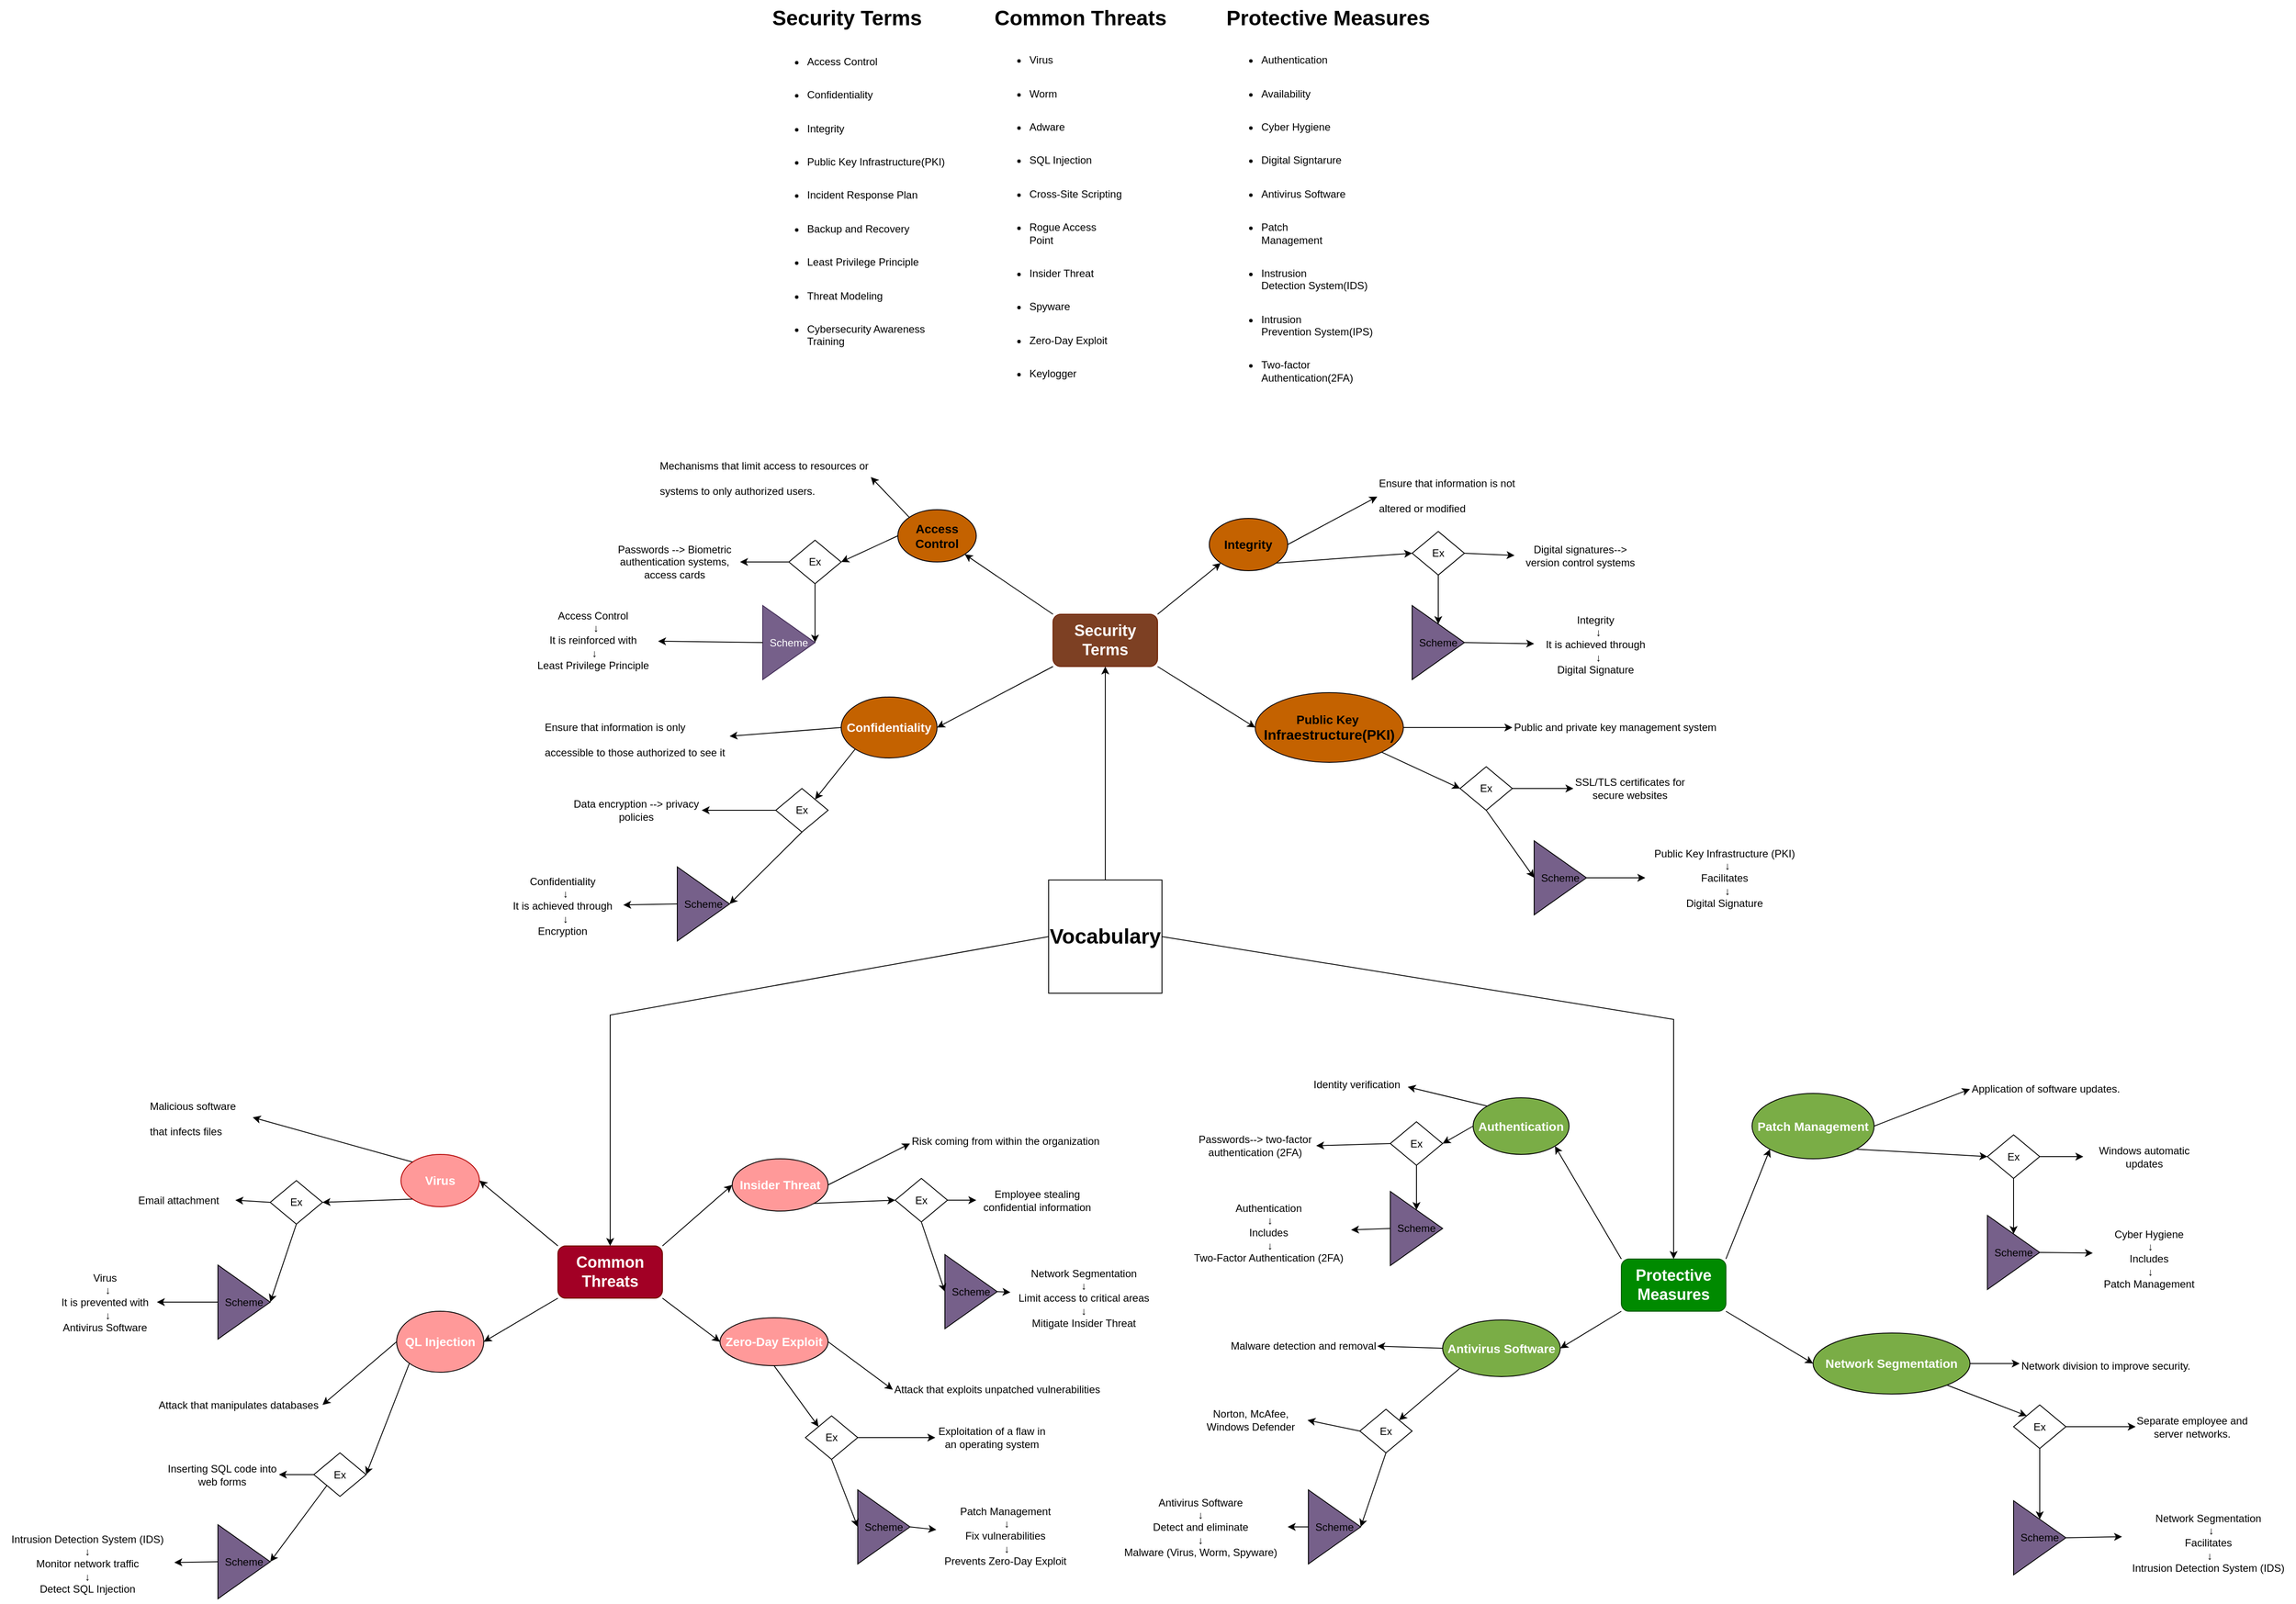 <mxfile version="25.0.2">
  <diagram name="Página-1" id="2Pmj7SX_IjglksO4oQEG">
    <mxGraphModel dx="5750" dy="3956" grid="1" gridSize="10" guides="1" tooltips="1" connect="1" arrows="1" fold="1" page="1" pageScale="1" pageWidth="827" pageHeight="1169" math="0" shadow="0">
      <root>
        <mxCell id="0" />
        <mxCell id="1" parent="0" />
        <mxCell id="bZBiRagULBZc9RhgCNNF-1" value="&lt;b&gt;&lt;font style=&quot;font-size: 18px;&quot;&gt;Security Terms&lt;/font&gt;&lt;/b&gt;" style="rounded=1;whiteSpace=wrap;html=1;fillColor=#7D4023;fontColor=#ffffff;strokeColor=#6D1F00;" vertex="1" parent="1">
          <mxGeometry x="778" y="-415" width="120" height="60" as="geometry" />
        </mxCell>
        <mxCell id="bZBiRagULBZc9RhgCNNF-2" value="" style="endArrow=classic;html=1;rounded=0;exitX=0;exitY=0;exitDx=0;exitDy=0;entryX=1;entryY=1;entryDx=0;entryDy=0;" edge="1" parent="1" source="bZBiRagULBZc9RhgCNNF-1" target="bZBiRagULBZc9RhgCNNF-3">
          <mxGeometry width="50" height="50" relative="1" as="geometry">
            <mxPoint x="819" y="-300" as="sourcePoint" />
            <mxPoint x="659" y="-430" as="targetPoint" />
          </mxGeometry>
        </mxCell>
        <mxCell id="bZBiRagULBZc9RhgCNNF-3" value="&lt;b&gt;&lt;font style=&quot;font-size: 14px;&quot;&gt;Access Control&lt;/font&gt;&lt;/b&gt;" style="ellipse;whiteSpace=wrap;html=1;fillColor=#C46200;" vertex="1" parent="1">
          <mxGeometry x="600" y="-535" width="90" height="60" as="geometry" />
        </mxCell>
        <mxCell id="bZBiRagULBZc9RhgCNNF-5" value="" style="endArrow=classic;html=1;rounded=0;exitX=0;exitY=0;exitDx=0;exitDy=0;entryX=1;entryY=0.5;entryDx=0;entryDy=0;" edge="1" parent="1" source="bZBiRagULBZc9RhgCNNF-3" target="bZBiRagULBZc9RhgCNNF-6">
          <mxGeometry width="50" height="50" relative="1" as="geometry">
            <mxPoint x="739" y="-250" as="sourcePoint" />
            <mxPoint x="479" y="-470" as="targetPoint" />
          </mxGeometry>
        </mxCell>
        <mxCell id="bZBiRagULBZc9RhgCNNF-6" value="&lt;h1 style=&quot;margin-top: 0px;&quot;&gt;&lt;span style=&quot;background-color: initial; font-size: 12px; font-weight: normal;&quot;&gt;Mechanisms that limit access to resources or systems to only authorized users.&lt;/span&gt;&lt;br&gt;&lt;/h1&gt;" style="text;html=1;whiteSpace=wrap;overflow=hidden;rounded=0;" vertex="1" parent="1">
          <mxGeometry x="325" y="-610" width="244" height="75" as="geometry" />
        </mxCell>
        <mxCell id="bZBiRagULBZc9RhgCNNF-7" value="Ex" style="rhombus;whiteSpace=wrap;html=1;" vertex="1" parent="1">
          <mxGeometry x="475" y="-500" width="60" height="50" as="geometry" />
        </mxCell>
        <mxCell id="bZBiRagULBZc9RhgCNNF-8" value="" style="endArrow=classic;html=1;rounded=0;entryX=1;entryY=0.5;entryDx=0;entryDy=0;exitX=0;exitY=0.5;exitDx=0;exitDy=0;" edge="1" parent="1" source="bZBiRagULBZc9RhgCNNF-3" target="bZBiRagULBZc9RhgCNNF-7">
          <mxGeometry width="50" height="50" relative="1" as="geometry">
            <mxPoint x="709" y="-310" as="sourcePoint" />
            <mxPoint x="759" y="-360" as="targetPoint" />
          </mxGeometry>
        </mxCell>
        <mxCell id="bZBiRagULBZc9RhgCNNF-9" value="Passwords --&amp;gt; Biometric authentication systems, access cards" style="text;html=1;align=center;verticalAlign=middle;whiteSpace=wrap;rounded=0;" vertex="1" parent="1">
          <mxGeometry x="269" y="-510" width="150" height="70" as="geometry" />
        </mxCell>
        <mxCell id="bZBiRagULBZc9RhgCNNF-10" value="" style="endArrow=classic;html=1;rounded=0;entryX=1;entryY=0.5;entryDx=0;entryDy=0;exitX=0;exitY=0.5;exitDx=0;exitDy=0;" edge="1" parent="1" source="bZBiRagULBZc9RhgCNNF-7" target="bZBiRagULBZc9RhgCNNF-9">
          <mxGeometry width="50" height="50" relative="1" as="geometry">
            <mxPoint x="709" y="-310" as="sourcePoint" />
            <mxPoint x="759" y="-360" as="targetPoint" />
          </mxGeometry>
        </mxCell>
        <mxCell id="bZBiRagULBZc9RhgCNNF-12" value="" style="endArrow=classic;html=1;rounded=0;exitX=0;exitY=1;exitDx=0;exitDy=0;entryX=1;entryY=0.5;entryDx=0;entryDy=0;" edge="1" parent="1" source="bZBiRagULBZc9RhgCNNF-1" target="bZBiRagULBZc9RhgCNNF-13">
          <mxGeometry width="50" height="50" relative="1" as="geometry">
            <mxPoint x="853" y="-120" as="sourcePoint" />
            <mxPoint x="729" y="-120" as="targetPoint" />
          </mxGeometry>
        </mxCell>
        <mxCell id="bZBiRagULBZc9RhgCNNF-13" value="&lt;pre style=&quot;font-family: var(--ds-font-family-code); overflow: auto; padding: calc(var(--ds-md-zoom)*8px)calc(var(--ds-md-zoom)*12px); text-wrap: wrap; word-break: break-all; color: rgb(255, 255, 255); text-align: start; margin-top: 0px !important; margin-bottom: 0px !important;&quot;&gt;&lt;b style=&quot;&quot;&gt;&lt;font style=&quot;font-size: 14px;&quot;&gt;Confidentiality&lt;/font&gt;&lt;/b&gt;&lt;/pre&gt;" style="ellipse;whiteSpace=wrap;html=1;fillColor=#C46200;" vertex="1" parent="1">
          <mxGeometry x="535" y="-320" width="110" height="70" as="geometry" />
        </mxCell>
        <mxCell id="bZBiRagULBZc9RhgCNNF-14" value="" style="endArrow=classic;html=1;rounded=0;exitX=0;exitY=0.5;exitDx=0;exitDy=0;entryX=1;entryY=0.5;entryDx=0;entryDy=0;" edge="1" parent="1" source="bZBiRagULBZc9RhgCNNF-13" target="bZBiRagULBZc9RhgCNNF-15">
          <mxGeometry width="50" height="50" relative="1" as="geometry">
            <mxPoint x="809" y="60" as="sourcePoint" />
            <mxPoint x="549" y="-160" as="targetPoint" />
          </mxGeometry>
        </mxCell>
        <mxCell id="bZBiRagULBZc9RhgCNNF-15" value="&lt;h1 style=&quot;margin-top: 0px;&quot;&gt;&lt;span style=&quot;font-size: 12px; font-weight: 400;&quot;&gt;Ensure that information is only accessible to those authorized to see it&lt;/span&gt;&lt;br&gt;&lt;/h1&gt;" style="text;html=1;whiteSpace=wrap;overflow=hidden;rounded=0;" vertex="1" parent="1">
          <mxGeometry x="193" y="-310" width="214" height="70" as="geometry" />
        </mxCell>
        <mxCell id="bZBiRagULBZc9RhgCNNF-16" value="Ex" style="rhombus;whiteSpace=wrap;html=1;" vertex="1" parent="1">
          <mxGeometry x="460" y="-215" width="60" height="50" as="geometry" />
        </mxCell>
        <mxCell id="bZBiRagULBZc9RhgCNNF-17" value="" style="endArrow=classic;html=1;rounded=0;entryX=1;entryY=0;entryDx=0;entryDy=0;exitX=0;exitY=1;exitDx=0;exitDy=0;" edge="1" parent="1" source="bZBiRagULBZc9RhgCNNF-13" target="bZBiRagULBZc9RhgCNNF-16">
          <mxGeometry width="50" height="50" relative="1" as="geometry">
            <mxPoint x="779" as="sourcePoint" />
            <mxPoint x="829" y="-50" as="targetPoint" />
          </mxGeometry>
        </mxCell>
        <mxCell id="bZBiRagULBZc9RhgCNNF-18" value="Data encryption --&amp;gt; privacy policies" style="text;html=1;align=center;verticalAlign=middle;whiteSpace=wrap;rounded=0;" vertex="1" parent="1">
          <mxGeometry x="225" y="-215" width="150" height="50" as="geometry" />
        </mxCell>
        <mxCell id="bZBiRagULBZc9RhgCNNF-19" value="" style="endArrow=classic;html=1;rounded=0;entryX=1;entryY=0.5;entryDx=0;entryDy=0;exitX=0;exitY=0.5;exitDx=0;exitDy=0;" edge="1" parent="1" source="bZBiRagULBZc9RhgCNNF-16" target="bZBiRagULBZc9RhgCNNF-18">
          <mxGeometry width="50" height="50" relative="1" as="geometry">
            <mxPoint x="779" as="sourcePoint" />
            <mxPoint x="829" y="-50" as="targetPoint" />
          </mxGeometry>
        </mxCell>
        <mxCell id="bZBiRagULBZc9RhgCNNF-21" value="" style="endArrow=classic;html=1;rounded=0;exitX=1;exitY=0;exitDx=0;exitDy=0;entryX=0;entryY=1;entryDx=0;entryDy=0;" edge="1" parent="1" source="bZBiRagULBZc9RhgCNNF-1" target="bZBiRagULBZc9RhgCNNF-22">
          <mxGeometry width="50" height="50" relative="1" as="geometry">
            <mxPoint x="1173" y="-200" as="sourcePoint" />
            <mxPoint x="1049" y="-200" as="targetPoint" />
          </mxGeometry>
        </mxCell>
        <mxCell id="bZBiRagULBZc9RhgCNNF-22" value="&lt;b&gt;&lt;font style=&quot;font-size: 14px;&quot;&gt;Integrity&lt;/font&gt;&lt;/b&gt;" style="ellipse;whiteSpace=wrap;html=1;fillColor=#C46200;" vertex="1" parent="1">
          <mxGeometry x="957.28" y="-525" width="90" height="60" as="geometry" />
        </mxCell>
        <mxCell id="bZBiRagULBZc9RhgCNNF-23" value="" style="endArrow=classic;html=1;rounded=0;entryX=0;entryY=0.5;entryDx=0;entryDy=0;exitX=1;exitY=0.5;exitDx=0;exitDy=0;" edge="1" parent="1" source="bZBiRagULBZc9RhgCNNF-22" target="bZBiRagULBZc9RhgCNNF-24">
          <mxGeometry width="50" height="50" relative="1" as="geometry">
            <mxPoint x="999" y="-340" as="sourcePoint" />
            <mxPoint x="869" y="-240" as="targetPoint" />
          </mxGeometry>
        </mxCell>
        <mxCell id="bZBiRagULBZc9RhgCNNF-24" value="&lt;h1 style=&quot;margin-top: 0px;&quot;&gt;&lt;span style=&quot;font-size: 12px; font-weight: 400;&quot;&gt;Ensure that information is not altered or modified&lt;/span&gt;&lt;br&gt;&lt;/h1&gt;" style="text;html=1;whiteSpace=wrap;overflow=hidden;rounded=0;" vertex="1" parent="1">
          <mxGeometry x="1150" y="-590" width="180" height="80" as="geometry" />
        </mxCell>
        <mxCell id="bZBiRagULBZc9RhgCNNF-25" value="Ex" style="rhombus;whiteSpace=wrap;html=1;" vertex="1" parent="1">
          <mxGeometry x="1190" y="-510" width="60" height="50" as="geometry" />
        </mxCell>
        <mxCell id="bZBiRagULBZc9RhgCNNF-26" value="" style="endArrow=classic;html=1;rounded=0;exitX=1;exitY=1;exitDx=0;exitDy=0;entryX=0;entryY=0.5;entryDx=0;entryDy=0;" edge="1" parent="1" source="bZBiRagULBZc9RhgCNNF-22" target="bZBiRagULBZc9RhgCNNF-25">
          <mxGeometry width="50" height="50" relative="1" as="geometry">
            <mxPoint x="1039" y="-320" as="sourcePoint" />
            <mxPoint x="1139" y="-310" as="targetPoint" />
          </mxGeometry>
        </mxCell>
        <mxCell id="bZBiRagULBZc9RhgCNNF-27" value="Digital signatures--&amp;gt; version control systems" style="text;html=1;align=center;verticalAlign=middle;whiteSpace=wrap;rounded=0;" vertex="1" parent="1">
          <mxGeometry x="1307.5" y="-505" width="150" height="45" as="geometry" />
        </mxCell>
        <mxCell id="bZBiRagULBZc9RhgCNNF-28" value="" style="endArrow=classic;html=1;rounded=0;entryX=0;entryY=0.5;entryDx=0;entryDy=0;exitX=1;exitY=0.5;exitDx=0;exitDy=0;" edge="1" parent="1" source="bZBiRagULBZc9RhgCNNF-25" target="bZBiRagULBZc9RhgCNNF-27">
          <mxGeometry width="50" height="50" relative="1" as="geometry">
            <mxPoint x="1099" y="-80" as="sourcePoint" />
            <mxPoint x="1149" y="-130" as="targetPoint" />
          </mxGeometry>
        </mxCell>
        <mxCell id="bZBiRagULBZc9RhgCNNF-30" value="" style="endArrow=classic;html=1;rounded=0;exitX=1;exitY=1;exitDx=0;exitDy=0;entryX=0;entryY=0.5;entryDx=0;entryDy=0;" edge="1" parent="1" target="bZBiRagULBZc9RhgCNNF-31" source="bZBiRagULBZc9RhgCNNF-1">
          <mxGeometry width="50" height="50" relative="1" as="geometry">
            <mxPoint x="903" y="-275" as="sourcePoint" />
            <mxPoint x="1049" y="-45" as="targetPoint" />
          </mxGeometry>
        </mxCell>
        <mxCell id="bZBiRagULBZc9RhgCNNF-31" value="&lt;b&gt;&lt;font style=&quot;font-size: 14px;&quot;&gt;Public Key&amp;nbsp;&lt;/font&gt;&lt;/b&gt;&lt;div&gt;&lt;b&gt;&lt;font size=&quot;3&quot;&gt;Infraestructure(PKI)&lt;/font&gt;&lt;/b&gt;&lt;/div&gt;" style="ellipse;whiteSpace=wrap;html=1;fillColor=#C46200;" vertex="1" parent="1">
          <mxGeometry x="1010" y="-325" width="170" height="80" as="geometry" />
        </mxCell>
        <mxCell id="bZBiRagULBZc9RhgCNNF-32" value="" style="endArrow=classic;html=1;rounded=0;entryX=0;entryY=0.5;entryDx=0;entryDy=0;exitX=1;exitY=0.5;exitDx=0;exitDy=0;" edge="1" parent="1" source="bZBiRagULBZc9RhgCNNF-31" target="bZBiRagULBZc9RhgCNNF-33">
          <mxGeometry width="50" height="50" relative="1" as="geometry">
            <mxPoint x="999" y="-185" as="sourcePoint" />
            <mxPoint x="869" y="-85" as="targetPoint" />
          </mxGeometry>
        </mxCell>
        <mxCell id="bZBiRagULBZc9RhgCNNF-33" value="&lt;h1 style=&quot;margin-top: 0px;&quot;&gt;&lt;span style=&quot;font-size: 12px; font-weight: 400;&quot;&gt;Public and private key management system&lt;/span&gt;&lt;br&gt;&lt;/h1&gt;" style="text;html=1;whiteSpace=wrap;overflow=hidden;rounded=0;" vertex="1" parent="1">
          <mxGeometry x="1305" y="-310" width="239" height="50" as="geometry" />
        </mxCell>
        <mxCell id="bZBiRagULBZc9RhgCNNF-34" value="Ex" style="rhombus;whiteSpace=wrap;html=1;" vertex="1" parent="1">
          <mxGeometry x="1245" y="-240" width="60" height="50" as="geometry" />
        </mxCell>
        <mxCell id="bZBiRagULBZc9RhgCNNF-35" value="" style="endArrow=classic;html=1;rounded=0;exitX=1;exitY=1;exitDx=0;exitDy=0;entryX=0;entryY=0.5;entryDx=0;entryDy=0;" edge="1" parent="1" source="bZBiRagULBZc9RhgCNNF-31" target="bZBiRagULBZc9RhgCNNF-34">
          <mxGeometry width="50" height="50" relative="1" as="geometry">
            <mxPoint x="1039" y="-165" as="sourcePoint" />
            <mxPoint x="1235" y="-215" as="targetPoint" />
          </mxGeometry>
        </mxCell>
        <mxCell id="bZBiRagULBZc9RhgCNNF-36" value="SSL/TLS certificates for secure websites" style="text;html=1;align=center;verticalAlign=middle;whiteSpace=wrap;rounded=0;" vertex="1" parent="1">
          <mxGeometry x="1375" y="-245" width="130" height="60" as="geometry" />
        </mxCell>
        <mxCell id="bZBiRagULBZc9RhgCNNF-37" value="" style="endArrow=classic;html=1;rounded=0;entryX=0;entryY=0.5;entryDx=0;entryDy=0;exitX=1;exitY=0.5;exitDx=0;exitDy=0;" edge="1" parent="1" source="bZBiRagULBZc9RhgCNNF-34" target="bZBiRagULBZc9RhgCNNF-36">
          <mxGeometry width="50" height="50" relative="1" as="geometry">
            <mxPoint x="1099" y="75" as="sourcePoint" />
            <mxPoint x="1149" y="25" as="targetPoint" />
          </mxGeometry>
        </mxCell>
        <mxCell id="bZBiRagULBZc9RhgCNNF-104" value="&lt;b&gt;&lt;font style=&quot;font-size: 18px;&quot;&gt;Common Threats&lt;/font&gt;&lt;/b&gt;" style="rounded=1;whiteSpace=wrap;html=1;fillColor=#a20025;strokeColor=#6F0000;fontColor=#ffffff;" vertex="1" parent="1">
          <mxGeometry x="210" y="310" width="120" height="60" as="geometry" />
        </mxCell>
        <mxCell id="bZBiRagULBZc9RhgCNNF-105" value="" style="endArrow=classic;html=1;rounded=0;exitX=0;exitY=0;exitDx=0;exitDy=0;entryX=1;entryY=0.5;entryDx=0;entryDy=0;" edge="1" parent="1" source="bZBiRagULBZc9RhgCNNF-104" target="bZBiRagULBZc9RhgCNNF-106">
          <mxGeometry width="50" height="50" relative="1" as="geometry">
            <mxPoint x="230" y="380" as="sourcePoint" />
            <mxPoint x="110" y="240" as="targetPoint" />
          </mxGeometry>
        </mxCell>
        <mxCell id="bZBiRagULBZc9RhgCNNF-106" value="&lt;pre style=&quot;font-family: var(--ds-font-family-code); overflow: auto; padding: calc(var(--ds-md-zoom)*8px)calc(var(--ds-md-zoom)*12px); text-wrap: wrap; word-break: break-all; color: rgb(255, 255, 255); text-align: start; margin-top: 0px !important; margin-bottom: 0px !important;&quot;&gt;&lt;font style=&quot;font-size: 14px;&quot;&gt;&lt;b&gt;Virus&lt;/b&gt;&lt;/font&gt;&lt;/pre&gt;" style="ellipse;whiteSpace=wrap;html=1;fillColor=#FF9999;fontColor=#ffffff;strokeColor=#B20000;" vertex="1" parent="1">
          <mxGeometry x="30" y="205" width="90" height="60" as="geometry" />
        </mxCell>
        <mxCell id="bZBiRagULBZc9RhgCNNF-107" value="" style="endArrow=classic;html=1;rounded=0;exitX=0;exitY=0;exitDx=0;exitDy=0;entryX=1;entryY=0.5;entryDx=0;entryDy=0;" edge="1" parent="1" source="bZBiRagULBZc9RhgCNNF-106" target="bZBiRagULBZc9RhgCNNF-108">
          <mxGeometry width="50" height="50" relative="1" as="geometry">
            <mxPoint x="150" y="430" as="sourcePoint" />
            <mxPoint x="-110" y="210" as="targetPoint" />
          </mxGeometry>
        </mxCell>
        <mxCell id="bZBiRagULBZc9RhgCNNF-108" value="&lt;h1 style=&quot;margin-top: 0px;&quot;&gt;&lt;span style=&quot;font-size: 12px; font-weight: 400;&quot;&gt;Malicious software that infects files&lt;/span&gt;&lt;br&gt;&lt;/h1&gt;" style="text;html=1;whiteSpace=wrap;overflow=hidden;rounded=0;" vertex="1" parent="1">
          <mxGeometry x="-260" y="125" width="120" height="75" as="geometry" />
        </mxCell>
        <mxCell id="bZBiRagULBZc9RhgCNNF-109" value="Ex" style="rhombus;whiteSpace=wrap;html=1;" vertex="1" parent="1">
          <mxGeometry x="-120" y="235" width="60" height="50" as="geometry" />
        </mxCell>
        <mxCell id="bZBiRagULBZc9RhgCNNF-110" value="" style="endArrow=classic;html=1;rounded=0;entryX=1;entryY=0.5;entryDx=0;entryDy=0;exitX=0;exitY=1;exitDx=0;exitDy=0;" edge="1" parent="1" source="bZBiRagULBZc9RhgCNNF-106" target="bZBiRagULBZc9RhgCNNF-109">
          <mxGeometry width="50" height="50" relative="1" as="geometry">
            <mxPoint x="120" y="370" as="sourcePoint" />
            <mxPoint x="170" y="320" as="targetPoint" />
          </mxGeometry>
        </mxCell>
        <mxCell id="bZBiRagULBZc9RhgCNNF-111" value="Email attachment" style="text;html=1;align=center;verticalAlign=middle;whiteSpace=wrap;rounded=0;" vertex="1" parent="1">
          <mxGeometry x="-290" y="240" width="130" height="35" as="geometry" />
        </mxCell>
        <mxCell id="bZBiRagULBZc9RhgCNNF-112" value="" style="endArrow=classic;html=1;rounded=0;entryX=1;entryY=0.5;entryDx=0;entryDy=0;exitX=0;exitY=0.5;exitDx=0;exitDy=0;" edge="1" parent="1" source="bZBiRagULBZc9RhgCNNF-109" target="bZBiRagULBZc9RhgCNNF-111">
          <mxGeometry width="50" height="50" relative="1" as="geometry">
            <mxPoint x="120" y="370" as="sourcePoint" />
            <mxPoint x="170" y="320" as="targetPoint" />
          </mxGeometry>
        </mxCell>
        <mxCell id="bZBiRagULBZc9RhgCNNF-113" value="" style="endArrow=classic;html=1;rounded=0;exitX=0;exitY=1;exitDx=0;exitDy=0;entryX=1;entryY=0.5;entryDx=0;entryDy=0;" edge="1" parent="1" source="bZBiRagULBZc9RhgCNNF-104" target="bZBiRagULBZc9RhgCNNF-114">
          <mxGeometry width="50" height="50" relative="1" as="geometry">
            <mxPoint x="264" y="560" as="sourcePoint" />
            <mxPoint x="140" y="560" as="targetPoint" />
          </mxGeometry>
        </mxCell>
        <mxCell id="bZBiRagULBZc9RhgCNNF-114" value="&lt;pre style=&quot;font-family: var(--ds-font-family-code); overflow: auto; padding: calc(var(--ds-md-zoom)*8px)calc(var(--ds-md-zoom)*12px); text-wrap: wrap; word-break: break-all; color: rgb(255, 255, 255); text-align: start; margin-top: 0px !important; margin-bottom: 0px !important;&quot;&gt;&lt;pre style=&quot;font-family: var(--ds-font-family-code); overflow: auto; padding: calc(var(--ds-md-zoom)*8px)calc(var(--ds-md-zoom)*12px); text-wrap: wrap; word-break: break-all; margin-top: 0px !important; margin-bottom: 0px !important;&quot;&gt;&lt;font style=&quot;font-size: 14px;&quot;&gt;&lt;b&gt;QL Injection&lt;/b&gt;&lt;/font&gt;&lt;/pre&gt;&lt;/pre&gt;" style="ellipse;whiteSpace=wrap;html=1;fillColor=#FF9999;" vertex="1" parent="1">
          <mxGeometry x="25" y="385" width="100" height="70" as="geometry" />
        </mxCell>
        <mxCell id="bZBiRagULBZc9RhgCNNF-115" value="" style="endArrow=classic;html=1;rounded=0;exitX=0;exitY=0.5;exitDx=0;exitDy=0;entryX=1;entryY=0.5;entryDx=0;entryDy=0;" edge="1" parent="1" source="bZBiRagULBZc9RhgCNNF-114" target="bZBiRagULBZc9RhgCNNF-116">
          <mxGeometry width="50" height="50" relative="1" as="geometry">
            <mxPoint x="270" y="817.5" as="sourcePoint" />
            <mxPoint x="10" y="597.5" as="targetPoint" />
          </mxGeometry>
        </mxCell>
        <mxCell id="bZBiRagULBZc9RhgCNNF-116" value="&lt;h1 style=&quot;margin-top: 0px;&quot;&gt;&lt;span style=&quot;font-size: 12px; font-weight: 400;&quot;&gt;Attack that manipulates databases&lt;/span&gt;&lt;br&gt;&lt;/h1&gt;" style="text;html=1;whiteSpace=wrap;overflow=hidden;rounded=0;" vertex="1" parent="1">
          <mxGeometry x="-250" y="467.5" width="190" height="50" as="geometry" />
        </mxCell>
        <mxCell id="bZBiRagULBZc9RhgCNNF-117" value="Ex" style="rhombus;whiteSpace=wrap;html=1;" vertex="1" parent="1">
          <mxGeometry x="-70" y="547.5" width="60" height="50" as="geometry" />
        </mxCell>
        <mxCell id="bZBiRagULBZc9RhgCNNF-118" value="" style="endArrow=classic;html=1;rounded=0;entryX=1;entryY=0.5;entryDx=0;entryDy=0;exitX=0;exitY=1;exitDx=0;exitDy=0;" edge="1" parent="1" source="bZBiRagULBZc9RhgCNNF-114" target="bZBiRagULBZc9RhgCNNF-117">
          <mxGeometry width="50" height="50" relative="1" as="geometry">
            <mxPoint x="240" y="757.5" as="sourcePoint" />
            <mxPoint x="290" y="707.5" as="targetPoint" />
          </mxGeometry>
        </mxCell>
        <mxCell id="bZBiRagULBZc9RhgCNNF-119" value="Inserting SQL code into web forms" style="text;html=1;align=center;verticalAlign=middle;whiteSpace=wrap;rounded=0;" vertex="1" parent="1">
          <mxGeometry x="-240" y="542.5" width="130" height="60" as="geometry" />
        </mxCell>
        <mxCell id="bZBiRagULBZc9RhgCNNF-120" value="" style="endArrow=classic;html=1;rounded=0;entryX=1;entryY=0.5;entryDx=0;entryDy=0;exitX=0;exitY=0.5;exitDx=0;exitDy=0;" edge="1" parent="1" source="bZBiRagULBZc9RhgCNNF-117" target="bZBiRagULBZc9RhgCNNF-119">
          <mxGeometry width="50" height="50" relative="1" as="geometry">
            <mxPoint x="240" y="757.5" as="sourcePoint" />
            <mxPoint x="290" y="707.5" as="targetPoint" />
          </mxGeometry>
        </mxCell>
        <mxCell id="bZBiRagULBZc9RhgCNNF-121" value="" style="endArrow=classic;html=1;rounded=0;exitX=1;exitY=0;exitDx=0;exitDy=0;entryX=0;entryY=0.5;entryDx=0;entryDy=0;" edge="1" parent="1" source="bZBiRagULBZc9RhgCNNF-104" target="bZBiRagULBZc9RhgCNNF-122">
          <mxGeometry width="50" height="50" relative="1" as="geometry">
            <mxPoint x="584" y="480" as="sourcePoint" />
            <mxPoint x="460" y="480" as="targetPoint" />
          </mxGeometry>
        </mxCell>
        <mxCell id="bZBiRagULBZc9RhgCNNF-122" value="&lt;pre style=&quot;font-family: var(--ds-font-family-code); overflow: auto; padding: calc(var(--ds-md-zoom)*8px)calc(var(--ds-md-zoom)*12px); text-wrap: wrap; word-break: break-all; color: rgb(255, 255, 255); text-align: start; margin-top: 0px !important; margin-bottom: 0px !important;&quot;&gt;&lt;font style=&quot;font-size: 14px;&quot;&gt;&lt;b&gt;Insider Threat&lt;/b&gt;&lt;/font&gt;&lt;/pre&gt;" style="ellipse;whiteSpace=wrap;html=1;fillColor=#FF9999;" vertex="1" parent="1">
          <mxGeometry x="410" y="210" width="110" height="60" as="geometry" />
        </mxCell>
        <mxCell id="bZBiRagULBZc9RhgCNNF-123" value="" style="endArrow=classic;html=1;rounded=0;entryX=0;entryY=0.5;entryDx=0;entryDy=0;exitX=1;exitY=0.5;exitDx=0;exitDy=0;" edge="1" parent="1" source="bZBiRagULBZc9RhgCNNF-122" target="bZBiRagULBZc9RhgCNNF-124">
          <mxGeometry width="50" height="50" relative="1" as="geometry">
            <mxPoint x="410" y="340" as="sourcePoint" />
            <mxPoint x="280" y="440" as="targetPoint" />
          </mxGeometry>
        </mxCell>
        <mxCell id="bZBiRagULBZc9RhgCNNF-124" value="&lt;h1 style=&quot;margin-top: 0px;&quot;&gt;&lt;span style=&quot;font-size: 12px; font-weight: 400;&quot;&gt;Risk coming from within the organization&lt;/span&gt;&lt;br&gt;&lt;/h1&gt;" style="text;html=1;whiteSpace=wrap;overflow=hidden;rounded=0;" vertex="1" parent="1">
          <mxGeometry x="614" y="165" width="223" height="55" as="geometry" />
        </mxCell>
        <mxCell id="bZBiRagULBZc9RhgCNNF-125" value="Ex" style="rhombus;whiteSpace=wrap;html=1;" vertex="1" parent="1">
          <mxGeometry x="597" y="232.5" width="60" height="50" as="geometry" />
        </mxCell>
        <mxCell id="bZBiRagULBZc9RhgCNNF-126" value="" style="endArrow=classic;html=1;rounded=0;exitX=1;exitY=1;exitDx=0;exitDy=0;entryX=0;entryY=0.5;entryDx=0;entryDy=0;" edge="1" parent="1" source="bZBiRagULBZc9RhgCNNF-122" target="bZBiRagULBZc9RhgCNNF-125">
          <mxGeometry width="50" height="50" relative="1" as="geometry">
            <mxPoint x="450" y="360" as="sourcePoint" />
            <mxPoint x="550" y="370" as="targetPoint" />
          </mxGeometry>
        </mxCell>
        <mxCell id="bZBiRagULBZc9RhgCNNF-127" value="Employee stealing confidential information" style="text;html=1;align=center;verticalAlign=middle;whiteSpace=wrap;rounded=0;" vertex="1" parent="1">
          <mxGeometry x="690" y="230" width="140" height="55" as="geometry" />
        </mxCell>
        <mxCell id="bZBiRagULBZc9RhgCNNF-128" value="" style="endArrow=classic;html=1;rounded=0;entryX=0;entryY=0.5;entryDx=0;entryDy=0;exitX=1;exitY=0.5;exitDx=0;exitDy=0;" edge="1" parent="1" source="bZBiRagULBZc9RhgCNNF-125" target="bZBiRagULBZc9RhgCNNF-127">
          <mxGeometry width="50" height="50" relative="1" as="geometry">
            <mxPoint x="510" y="600" as="sourcePoint" />
            <mxPoint x="560" y="550" as="targetPoint" />
          </mxGeometry>
        </mxCell>
        <mxCell id="bZBiRagULBZc9RhgCNNF-129" value="" style="endArrow=classic;html=1;rounded=0;exitX=1;exitY=1;exitDx=0;exitDy=0;entryX=0;entryY=0.5;entryDx=0;entryDy=0;" edge="1" parent="1" source="bZBiRagULBZc9RhgCNNF-104" target="bZBiRagULBZc9RhgCNNF-130">
          <mxGeometry width="50" height="50" relative="1" as="geometry">
            <mxPoint x="314" y="405" as="sourcePoint" />
            <mxPoint x="460" y="635" as="targetPoint" />
          </mxGeometry>
        </mxCell>
        <mxCell id="bZBiRagULBZc9RhgCNNF-130" value="&lt;pre style=&quot;font-family: var(--ds-font-family-code); overflow: auto; padding: calc(var(--ds-md-zoom)*8px)calc(var(--ds-md-zoom)*12px); text-wrap: wrap; word-break: break-all; color: rgb(255, 255, 255); text-align: start; margin-top: 0px !important; margin-bottom: 0px !important;&quot;&gt;&lt;font style=&quot;font-size: 14px;&quot;&gt;&lt;b&gt;Zero-Day Exploit&lt;/b&gt;&lt;/font&gt;&lt;/pre&gt;" style="ellipse;whiteSpace=wrap;html=1;fillColor=#FF9999;" vertex="1" parent="1">
          <mxGeometry x="396" y="392.5" width="124" height="55" as="geometry" />
        </mxCell>
        <mxCell id="bZBiRagULBZc9RhgCNNF-131" value="" style="endArrow=classic;html=1;rounded=0;entryX=0;entryY=0.5;entryDx=0;entryDy=0;exitX=1;exitY=0.5;exitDx=0;exitDy=0;" edge="1" parent="1" source="bZBiRagULBZc9RhgCNNF-130" target="bZBiRagULBZc9RhgCNNF-132">
          <mxGeometry width="50" height="50" relative="1" as="geometry">
            <mxPoint x="528.28" y="482.5" as="sourcePoint" />
            <mxPoint x="254.28" y="655" as="targetPoint" />
          </mxGeometry>
        </mxCell>
        <mxCell id="bZBiRagULBZc9RhgCNNF-132" value="&lt;h1 style=&quot;margin-top: 0px;&quot;&gt;&lt;span style=&quot;font-size: 12px; font-weight: 400;&quot;&gt;Attack that exploits unpatched vulnerabilities&lt;/span&gt;&lt;br&gt;&lt;/h1&gt;" style="text;html=1;whiteSpace=wrap;overflow=hidden;rounded=0;" vertex="1" parent="1">
          <mxGeometry x="594.28" y="450" width="253" height="50" as="geometry" />
        </mxCell>
        <mxCell id="bZBiRagULBZc9RhgCNNF-133" value="Ex" style="rhombus;whiteSpace=wrap;html=1;" vertex="1" parent="1">
          <mxGeometry x="494" y="505" width="60" height="50" as="geometry" />
        </mxCell>
        <mxCell id="bZBiRagULBZc9RhgCNNF-134" value="" style="endArrow=classic;html=1;rounded=0;exitX=0.5;exitY=1;exitDx=0;exitDy=0;entryX=0;entryY=0;entryDx=0;entryDy=0;" edge="1" parent="1" source="bZBiRagULBZc9RhgCNNF-130" target="bZBiRagULBZc9RhgCNNF-133">
          <mxGeometry width="50" height="50" relative="1" as="geometry">
            <mxPoint x="510.002" y="501.998" as="sourcePoint" />
            <mxPoint x="524.28" y="585" as="targetPoint" />
          </mxGeometry>
        </mxCell>
        <mxCell id="bZBiRagULBZc9RhgCNNF-135" value="Exploitation of a flaw in an operating system" style="text;html=1;align=center;verticalAlign=middle;whiteSpace=wrap;rounded=0;" vertex="1" parent="1">
          <mxGeometry x="643" y="500" width="130" height="60" as="geometry" />
        </mxCell>
        <mxCell id="bZBiRagULBZc9RhgCNNF-136" value="" style="endArrow=classic;html=1;rounded=0;entryX=0;entryY=0.5;entryDx=0;entryDy=0;exitX=1;exitY=0.5;exitDx=0;exitDy=0;" edge="1" parent="1" source="bZBiRagULBZc9RhgCNNF-133" target="bZBiRagULBZc9RhgCNNF-135">
          <mxGeometry width="50" height="50" relative="1" as="geometry">
            <mxPoint x="484.28" y="815" as="sourcePoint" />
            <mxPoint x="534.28" y="765" as="targetPoint" />
          </mxGeometry>
        </mxCell>
        <mxCell id="bZBiRagULBZc9RhgCNNF-138" value="&lt;b&gt;&lt;font style=&quot;font-size: 18px;&quot;&gt;Protective Measures&lt;/font&gt;&lt;/b&gt;" style="rounded=1;whiteSpace=wrap;html=1;fillColor=#008a00;fontColor=#ffffff;strokeColor=#005700;" vertex="1" parent="1">
          <mxGeometry x="1430" y="325" width="120" height="60" as="geometry" />
        </mxCell>
        <mxCell id="bZBiRagULBZc9RhgCNNF-139" value="" style="endArrow=classic;html=1;rounded=0;exitX=0;exitY=0;exitDx=0;exitDy=0;entryX=1;entryY=1;entryDx=0;entryDy=0;" edge="1" parent="1" source="bZBiRagULBZc9RhgCNNF-138" target="bZBiRagULBZc9RhgCNNF-140">
          <mxGeometry width="50" height="50" relative="1" as="geometry">
            <mxPoint x="1450" y="395" as="sourcePoint" />
            <mxPoint x="1330" y="255" as="targetPoint" />
          </mxGeometry>
        </mxCell>
        <mxCell id="bZBiRagULBZc9RhgCNNF-140" value="&lt;pre style=&quot;font-family: var(--ds-font-family-code); overflow: auto; padding: calc(var(--ds-md-zoom)*8px)calc(var(--ds-md-zoom)*12px); text-wrap: wrap; word-break: break-all; color: rgb(255, 255, 255); text-align: start; margin-top: 0px !important; margin-bottom: 0px !important;&quot;&gt;&lt;font style=&quot;font-size: 14px;&quot;&gt;&lt;b&gt;Authentication&lt;/b&gt;&lt;/font&gt;&lt;/pre&gt;" style="ellipse;whiteSpace=wrap;html=1;fillColor=#7AAD46;" vertex="1" parent="1">
          <mxGeometry x="1260" y="140" width="110" height="65" as="geometry" />
        </mxCell>
        <mxCell id="bZBiRagULBZc9RhgCNNF-141" value="" style="endArrow=classic;html=1;rounded=0;exitX=0;exitY=0;exitDx=0;exitDy=0;entryX=1;entryY=0.5;entryDx=0;entryDy=0;" edge="1" parent="1" source="bZBiRagULBZc9RhgCNNF-140" target="bZBiRagULBZc9RhgCNNF-142">
          <mxGeometry width="50" height="50" relative="1" as="geometry">
            <mxPoint x="1370" y="445" as="sourcePoint" />
            <mxPoint x="1110" y="225" as="targetPoint" />
          </mxGeometry>
        </mxCell>
        <mxCell id="bZBiRagULBZc9RhgCNNF-142" value="&lt;h1 style=&quot;margin-top: 0px;&quot;&gt;&lt;span style=&quot;font-size: 12px; font-weight: 400;&quot;&gt;Identity verification&lt;/span&gt;&lt;br&gt;&lt;/h1&gt;" style="text;html=1;whiteSpace=wrap;overflow=hidden;rounded=0;" vertex="1" parent="1">
          <mxGeometry x="1075" y="100" width="110" height="55" as="geometry" />
        </mxCell>
        <mxCell id="bZBiRagULBZc9RhgCNNF-143" value="Ex" style="rhombus;whiteSpace=wrap;html=1;" vertex="1" parent="1">
          <mxGeometry x="1165" y="167.5" width="60" height="50" as="geometry" />
        </mxCell>
        <mxCell id="bZBiRagULBZc9RhgCNNF-144" value="" style="endArrow=classic;html=1;rounded=0;entryX=1;entryY=0.5;entryDx=0;entryDy=0;exitX=0;exitY=0.5;exitDx=0;exitDy=0;" edge="1" parent="1" source="bZBiRagULBZc9RhgCNNF-140" target="bZBiRagULBZc9RhgCNNF-143">
          <mxGeometry width="50" height="50" relative="1" as="geometry">
            <mxPoint x="1340" y="385" as="sourcePoint" />
            <mxPoint x="1390" y="335" as="targetPoint" />
          </mxGeometry>
        </mxCell>
        <mxCell id="bZBiRagULBZc9RhgCNNF-145" value="Passwords--&amp;gt; two-factor authentication (2FA)" style="text;html=1;align=center;verticalAlign=middle;whiteSpace=wrap;rounded=0;" vertex="1" parent="1">
          <mxGeometry x="940" y="172.5" width="140" height="45" as="geometry" />
        </mxCell>
        <mxCell id="bZBiRagULBZc9RhgCNNF-146" value="" style="endArrow=classic;html=1;rounded=0;entryX=1;entryY=0.5;entryDx=0;entryDy=0;exitX=0;exitY=0.5;exitDx=0;exitDy=0;" edge="1" parent="1" source="bZBiRagULBZc9RhgCNNF-143" target="bZBiRagULBZc9RhgCNNF-145">
          <mxGeometry width="50" height="50" relative="1" as="geometry">
            <mxPoint x="1340" y="385" as="sourcePoint" />
            <mxPoint x="1050" y="330" as="targetPoint" />
          </mxGeometry>
        </mxCell>
        <mxCell id="bZBiRagULBZc9RhgCNNF-147" value="" style="endArrow=classic;html=1;rounded=0;exitX=0;exitY=1;exitDx=0;exitDy=0;entryX=1;entryY=0.5;entryDx=0;entryDy=0;" edge="1" parent="1" source="bZBiRagULBZc9RhgCNNF-138" target="bZBiRagULBZc9RhgCNNF-148">
          <mxGeometry width="50" height="50" relative="1" as="geometry">
            <mxPoint x="1484" y="575" as="sourcePoint" />
            <mxPoint x="1360" y="575" as="targetPoint" />
          </mxGeometry>
        </mxCell>
        <mxCell id="bZBiRagULBZc9RhgCNNF-148" value="&lt;pre style=&quot;font-family: var(--ds-font-family-code); overflow: auto; padding: calc(var(--ds-md-zoom)*8px)calc(var(--ds-md-zoom)*12px); text-wrap: wrap; word-break: break-all; color: rgb(255, 255, 255); text-align: start; margin-top: 0px !important; margin-bottom: 0px !important;&quot;&gt;&lt;pre style=&quot;font-family: var(--ds-font-family-code); overflow: auto; padding: calc(var(--ds-md-zoom)*8px)calc(var(--ds-md-zoom)*12px); text-wrap: wrap; word-break: break-all; margin-top: 0px !important; margin-bottom: 0px !important;&quot;&gt;&lt;font style=&quot;font-size: 14px;&quot;&gt;&lt;b&gt;Antivirus Software&lt;/b&gt;&lt;/font&gt;&lt;/pre&gt;&lt;/pre&gt;" style="ellipse;whiteSpace=wrap;html=1;fillColor=#7AAD46;" vertex="1" parent="1">
          <mxGeometry x="1225" y="395" width="135" height="65" as="geometry" />
        </mxCell>
        <mxCell id="bZBiRagULBZc9RhgCNNF-149" value="" style="endArrow=classic;html=1;rounded=0;exitX=0;exitY=0.5;exitDx=0;exitDy=0;entryX=1;entryY=0.5;entryDx=0;entryDy=0;" edge="1" parent="1" source="bZBiRagULBZc9RhgCNNF-148" target="bZBiRagULBZc9RhgCNNF-150">
          <mxGeometry width="50" height="50" relative="1" as="geometry">
            <mxPoint x="1440" y="755" as="sourcePoint" />
            <mxPoint x="1180" y="535" as="targetPoint" />
          </mxGeometry>
        </mxCell>
        <mxCell id="bZBiRagULBZc9RhgCNNF-150" value="&lt;h1 style=&quot;margin-top: 0px;&quot;&gt;&lt;span style=&quot;font-size: 12px; font-weight: 400;&quot;&gt;Malware detection and removal&lt;/span&gt;&lt;br&gt;&lt;/h1&gt;" style="text;html=1;whiteSpace=wrap;overflow=hidden;rounded=0;" vertex="1" parent="1">
          <mxGeometry x="980" y="400" width="170" height="50" as="geometry" />
        </mxCell>
        <mxCell id="bZBiRagULBZc9RhgCNNF-151" value="Ex" style="rhombus;whiteSpace=wrap;html=1;" vertex="1" parent="1">
          <mxGeometry x="1130" y="497.5" width="60" height="50" as="geometry" />
        </mxCell>
        <mxCell id="bZBiRagULBZc9RhgCNNF-152" value="" style="endArrow=classic;html=1;rounded=0;entryX=1;entryY=0;entryDx=0;entryDy=0;exitX=0;exitY=1;exitDx=0;exitDy=0;" edge="1" parent="1" source="bZBiRagULBZc9RhgCNNF-148" target="bZBiRagULBZc9RhgCNNF-151">
          <mxGeometry width="50" height="50" relative="1" as="geometry">
            <mxPoint x="1410" y="695" as="sourcePoint" />
            <mxPoint x="1460" y="645" as="targetPoint" />
          </mxGeometry>
        </mxCell>
        <mxCell id="bZBiRagULBZc9RhgCNNF-153" value="Norton, McAfee, Windows Defender" style="text;html=1;align=center;verticalAlign=middle;whiteSpace=wrap;rounded=0;" vertex="1" parent="1">
          <mxGeometry x="940" y="480" width="130" height="60" as="geometry" />
        </mxCell>
        <mxCell id="bZBiRagULBZc9RhgCNNF-154" value="" style="endArrow=classic;html=1;rounded=0;entryX=1;entryY=0.5;entryDx=0;entryDy=0;exitX=0;exitY=0.5;exitDx=0;exitDy=0;" edge="1" parent="1" source="bZBiRagULBZc9RhgCNNF-151" target="bZBiRagULBZc9RhgCNNF-153">
          <mxGeometry width="50" height="50" relative="1" as="geometry">
            <mxPoint x="1410" y="695" as="sourcePoint" />
            <mxPoint x="1460" y="645" as="targetPoint" />
          </mxGeometry>
        </mxCell>
        <mxCell id="bZBiRagULBZc9RhgCNNF-155" value="" style="endArrow=classic;html=1;rounded=0;exitX=1;exitY=0;exitDx=0;exitDy=0;entryX=0;entryY=1;entryDx=0;entryDy=0;" edge="1" parent="1" source="bZBiRagULBZc9RhgCNNF-138" target="bZBiRagULBZc9RhgCNNF-156">
          <mxGeometry width="50" height="50" relative="1" as="geometry">
            <mxPoint x="1804" y="495" as="sourcePoint" />
            <mxPoint x="1640" y="240" as="targetPoint" />
          </mxGeometry>
        </mxCell>
        <mxCell id="bZBiRagULBZc9RhgCNNF-156" value="&lt;pre style=&quot;font-family: var(--ds-font-family-code); overflow: auto; padding: calc(var(--ds-md-zoom)*8px)calc(var(--ds-md-zoom)*12px); text-wrap: wrap; word-break: break-all; color: rgb(255, 255, 255); text-align: start; margin-top: 0px !important; margin-bottom: 0px !important;&quot;&gt;&lt;font style=&quot;font-size: 14px;&quot;&gt;&lt;b&gt;Patch Management&lt;/b&gt;&lt;/font&gt;&lt;/pre&gt;" style="ellipse;whiteSpace=wrap;html=1;fillColor=#7AAD46;" vertex="1" parent="1">
          <mxGeometry x="1580" y="135" width="140" height="75" as="geometry" />
        </mxCell>
        <mxCell id="bZBiRagULBZc9RhgCNNF-157" value="" style="endArrow=classic;html=1;rounded=0;entryX=0;entryY=0.5;entryDx=0;entryDy=0;exitX=1;exitY=0.5;exitDx=0;exitDy=0;" edge="1" parent="1" source="bZBiRagULBZc9RhgCNNF-156" target="bZBiRagULBZc9RhgCNNF-158">
          <mxGeometry width="50" height="50" relative="1" as="geometry">
            <mxPoint x="1630" y="355" as="sourcePoint" />
            <mxPoint x="1500" y="455" as="targetPoint" />
          </mxGeometry>
        </mxCell>
        <mxCell id="bZBiRagULBZc9RhgCNNF-158" value="&lt;h1 style=&quot;margin-top: 0px;&quot;&gt;&lt;span style=&quot;font-size: 12px; font-weight: 400;&quot;&gt;Application of software updates.&lt;/span&gt;&lt;br&gt;&lt;/h1&gt;" style="text;html=1;whiteSpace=wrap;overflow=hidden;rounded=0;" vertex="1" parent="1">
          <mxGeometry x="1830" y="105" width="173" height="50" as="geometry" />
        </mxCell>
        <mxCell id="bZBiRagULBZc9RhgCNNF-159" value="Ex" style="rhombus;whiteSpace=wrap;html=1;" vertex="1" parent="1">
          <mxGeometry x="1850" y="182.5" width="60" height="50" as="geometry" />
        </mxCell>
        <mxCell id="bZBiRagULBZc9RhgCNNF-160" value="" style="endArrow=classic;html=1;rounded=0;exitX=1;exitY=1;exitDx=0;exitDy=0;entryX=0;entryY=0.5;entryDx=0;entryDy=0;" edge="1" parent="1" source="bZBiRagULBZc9RhgCNNF-156" target="bZBiRagULBZc9RhgCNNF-159">
          <mxGeometry width="50" height="50" relative="1" as="geometry">
            <mxPoint x="1670" y="375" as="sourcePoint" />
            <mxPoint x="1770" y="385" as="targetPoint" />
          </mxGeometry>
        </mxCell>
        <mxCell id="bZBiRagULBZc9RhgCNNF-161" value="Windows automatic updates" style="text;html=1;align=center;verticalAlign=middle;whiteSpace=wrap;rounded=0;" vertex="1" parent="1">
          <mxGeometry x="1960" y="180" width="140" height="55" as="geometry" />
        </mxCell>
        <mxCell id="bZBiRagULBZc9RhgCNNF-162" value="" style="endArrow=classic;html=1;rounded=0;entryX=0;entryY=0.5;entryDx=0;entryDy=0;exitX=1;exitY=0.5;exitDx=0;exitDy=0;" edge="1" parent="1" source="bZBiRagULBZc9RhgCNNF-159" target="bZBiRagULBZc9RhgCNNF-161">
          <mxGeometry width="50" height="50" relative="1" as="geometry">
            <mxPoint x="1730" y="615" as="sourcePoint" />
            <mxPoint x="1780" y="565" as="targetPoint" />
          </mxGeometry>
        </mxCell>
        <mxCell id="bZBiRagULBZc9RhgCNNF-163" value="" style="endArrow=classic;html=1;rounded=0;exitX=1;exitY=1;exitDx=0;exitDy=0;entryX=0;entryY=0.5;entryDx=0;entryDy=0;" edge="1" parent="1" source="bZBiRagULBZc9RhgCNNF-138" target="bZBiRagULBZc9RhgCNNF-164">
          <mxGeometry width="50" height="50" relative="1" as="geometry">
            <mxPoint x="1534" y="420" as="sourcePoint" />
            <mxPoint x="1680" y="650" as="targetPoint" />
          </mxGeometry>
        </mxCell>
        <mxCell id="bZBiRagULBZc9RhgCNNF-164" value="&lt;pre style=&quot;font-family: var(--ds-font-family-code); overflow: auto; padding: calc(var(--ds-md-zoom)*8px)calc(var(--ds-md-zoom)*12px); text-wrap: wrap; word-break: break-all; color: rgb(255, 255, 255); text-align: start; margin-top: 0px !important; margin-bottom: 0px !important;&quot;&gt;&lt;font style=&quot;font-size: 14px;&quot;&gt;&lt;b&gt;Network Segmentation&lt;/b&gt;&lt;/font&gt;&lt;/pre&gt;" style="ellipse;whiteSpace=wrap;html=1;fillColor=#7AAD46;" vertex="1" parent="1">
          <mxGeometry x="1650" y="410" width="180" height="70" as="geometry" />
        </mxCell>
        <mxCell id="bZBiRagULBZc9RhgCNNF-165" value="" style="endArrow=classic;html=1;rounded=0;entryX=0;entryY=0.5;entryDx=0;entryDy=0;exitX=1;exitY=0.5;exitDx=0;exitDy=0;" edge="1" parent="1" source="bZBiRagULBZc9RhgCNNF-164" target="bZBiRagULBZc9RhgCNNF-166">
          <mxGeometry width="50" height="50" relative="1" as="geometry">
            <mxPoint x="1630" y="510" as="sourcePoint" />
            <mxPoint x="1500" y="610" as="targetPoint" />
          </mxGeometry>
        </mxCell>
        <mxCell id="bZBiRagULBZc9RhgCNNF-166" value="&lt;h1 style=&quot;margin-top: 0px;&quot;&gt;&lt;span style=&quot;font-size: 12px; font-weight: 400;&quot;&gt;Network division to improve security.&lt;/span&gt;&lt;br&gt;&lt;/h1&gt;" style="text;html=1;whiteSpace=wrap;overflow=hidden;rounded=0;" vertex="1" parent="1">
          <mxGeometry x="1887" y="422.5" width="213" height="45" as="geometry" />
        </mxCell>
        <mxCell id="bZBiRagULBZc9RhgCNNF-167" value="Ex" style="rhombus;whiteSpace=wrap;html=1;" vertex="1" parent="1">
          <mxGeometry x="1880" y="492.5" width="60" height="50" as="geometry" />
        </mxCell>
        <mxCell id="bZBiRagULBZc9RhgCNNF-168" value="" style="endArrow=classic;html=1;rounded=0;exitX=1;exitY=1;exitDx=0;exitDy=0;entryX=0;entryY=0;entryDx=0;entryDy=0;" edge="1" parent="1" source="bZBiRagULBZc9RhgCNNF-164" target="bZBiRagULBZc9RhgCNNF-167">
          <mxGeometry width="50" height="50" relative="1" as="geometry">
            <mxPoint x="1670" y="530" as="sourcePoint" />
            <mxPoint x="1770" y="540" as="targetPoint" />
          </mxGeometry>
        </mxCell>
        <mxCell id="bZBiRagULBZc9RhgCNNF-169" value="Separate employee and server networks." style="text;html=1;align=center;verticalAlign=middle;whiteSpace=wrap;rounded=0;" vertex="1" parent="1">
          <mxGeometry x="2020" y="487.5" width="130" height="60" as="geometry" />
        </mxCell>
        <mxCell id="bZBiRagULBZc9RhgCNNF-170" value="" style="endArrow=classic;html=1;rounded=0;entryX=0;entryY=0.5;entryDx=0;entryDy=0;exitX=1;exitY=0.5;exitDx=0;exitDy=0;" edge="1" parent="1" source="bZBiRagULBZc9RhgCNNF-167" target="bZBiRagULBZc9RhgCNNF-169">
          <mxGeometry width="50" height="50" relative="1" as="geometry">
            <mxPoint x="1730" y="770" as="sourcePoint" />
            <mxPoint x="1780" y="720" as="targetPoint" />
          </mxGeometry>
        </mxCell>
        <mxCell id="bZBiRagULBZc9RhgCNNF-172" value="&lt;font style=&quot;font-size: 24px;&quot;&gt;&lt;b&gt;Vocabulary&lt;/b&gt;&lt;/font&gt;" style="whiteSpace=wrap;html=1;aspect=fixed;" vertex="1" parent="1">
          <mxGeometry x="773" y="-110" width="130" height="130" as="geometry" />
        </mxCell>
        <mxCell id="bZBiRagULBZc9RhgCNNF-173" value="" style="endArrow=classic;html=1;rounded=0;entryX=0.5;entryY=1;entryDx=0;entryDy=0;exitX=0.5;exitY=0;exitDx=0;exitDy=0;" edge="1" parent="1" source="bZBiRagULBZc9RhgCNNF-172" target="bZBiRagULBZc9RhgCNNF-1">
          <mxGeometry width="50" height="50" relative="1" as="geometry">
            <mxPoint x="843" y="-120" as="sourcePoint" />
            <mxPoint x="1035" y="40" as="targetPoint" />
          </mxGeometry>
        </mxCell>
        <mxCell id="bZBiRagULBZc9RhgCNNF-174" value="" style="endArrow=classic;html=1;rounded=0;exitX=1;exitY=0.5;exitDx=0;exitDy=0;entryX=0.5;entryY=0;entryDx=0;entryDy=0;" edge="1" parent="1" source="bZBiRagULBZc9RhgCNNF-172" target="bZBiRagULBZc9RhgCNNF-138">
          <mxGeometry width="50" height="50" relative="1" as="geometry">
            <mxPoint x="990" y="200" as="sourcePoint" />
            <mxPoint x="1040" y="150" as="targetPoint" />
            <Array as="points">
              <mxPoint x="1490" y="50" />
            </Array>
          </mxGeometry>
        </mxCell>
        <mxCell id="bZBiRagULBZc9RhgCNNF-176" value="" style="endArrow=classic;html=1;rounded=0;exitX=0;exitY=0.5;exitDx=0;exitDy=0;entryX=0.5;entryY=0;entryDx=0;entryDy=0;" edge="1" parent="1" source="bZBiRagULBZc9RhgCNNF-172" target="bZBiRagULBZc9RhgCNNF-104">
          <mxGeometry width="50" height="50" relative="1" as="geometry">
            <mxPoint x="1000" y="210" as="sourcePoint" />
            <mxPoint x="440" y="60" as="targetPoint" />
            <Array as="points">
              <mxPoint x="270" y="45" />
            </Array>
          </mxGeometry>
        </mxCell>
        <mxCell id="bZBiRagULBZc9RhgCNNF-184" value="" style="shape=image;verticalLabelPosition=bottom;labelBackgroundColor=default;verticalAlign=top;aspect=fixed;imageAspect=0;image=https://static.vecteezy.com/system/resources/thumbnails/002/573/352/small/shield-secure-and-check-symbol-line-style-icon-free-vector.jpg;" vertex="1" parent="1">
          <mxGeometry x="803" y="-517.5" width="70" height="70" as="geometry" />
        </mxCell>
        <mxCell id="bZBiRagULBZc9RhgCNNF-185" value="" style="shape=image;verticalLabelPosition=bottom;labelBackgroundColor=default;verticalAlign=top;aspect=fixed;imageAspect=0;image=https://img.freepik.com/premium-vector/threats-icon-vector-image-can-be-used-bullying-society_120816-81659.jpg;" vertex="1" parent="1">
          <mxGeometry x="235" y="390" width="70" height="70" as="geometry" />
        </mxCell>
        <mxCell id="bZBiRagULBZc9RhgCNNF-186" value="" style="shape=image;verticalLabelPosition=bottom;labelBackgroundColor=default;verticalAlign=top;aspect=fixed;imageAspect=0;image=https://www.shutterstock.com/image-vector/access-control-security-measures-vector-600nw-2374344813.jpg;" vertex="1" parent="1">
          <mxGeometry x="1452.5" y="410" width="75" height="75" as="geometry" />
        </mxCell>
        <mxCell id="bZBiRagULBZc9RhgCNNF-187" value="&lt;div&gt;Antivirus Software&lt;/div&gt;&lt;div&gt;↓&lt;/div&gt;&lt;div&gt;&lt;span style=&quot;background-color: initial;&quot;&gt;Detect and eliminate&lt;/span&gt;&lt;/div&gt;&lt;div&gt;&lt;span style=&quot;background-color: initial;&quot;&gt;↓&lt;/span&gt;&lt;br&gt;&lt;/div&gt;&lt;div&gt;Malware (Virus, Worm, Spyware)&lt;/div&gt;" style="text;html=1;align=center;verticalAlign=middle;resizable=0;points=[];autosize=1;strokeColor=none;fillColor=none;" vertex="1" parent="1">
          <mxGeometry x="847.28" y="587.5" width="200" height="90" as="geometry" />
        </mxCell>
        <mxCell id="bZBiRagULBZc9RhgCNNF-189" value="Scheme" style="triangle;whiteSpace=wrap;html=1;fillColor=#76608A;" vertex="1" parent="1">
          <mxGeometry x="1071" y="590" width="60" height="85" as="geometry" />
        </mxCell>
        <mxCell id="bZBiRagULBZc9RhgCNNF-190" value="" style="endArrow=classic;html=1;rounded=0;entryX=1;entryY=0.5;entryDx=0;entryDy=0;exitX=0.5;exitY=1;exitDx=0;exitDy=0;" edge="1" parent="1" source="bZBiRagULBZc9RhgCNNF-151" target="bZBiRagULBZc9RhgCNNF-189">
          <mxGeometry width="50" height="50" relative="1" as="geometry">
            <mxPoint x="1294" y="565" as="sourcePoint" />
            <mxPoint x="1419" y="705" as="targetPoint" />
          </mxGeometry>
        </mxCell>
        <mxCell id="bZBiRagULBZc9RhgCNNF-191" value="" style="endArrow=classic;html=1;rounded=0;exitX=0;exitY=0.5;exitDx=0;exitDy=0;" edge="1" parent="1" source="bZBiRagULBZc9RhgCNNF-189" target="bZBiRagULBZc9RhgCNNF-187">
          <mxGeometry width="50" height="50" relative="1" as="geometry">
            <mxPoint x="1304" y="615" as="sourcePoint" />
            <mxPoint x="1249" y="673" as="targetPoint" />
          </mxGeometry>
        </mxCell>
        <mxCell id="bZBiRagULBZc9RhgCNNF-196" value="&lt;div&gt;Patch Management&lt;/div&gt;&lt;div&gt;&amp;nbsp;↓&lt;/div&gt;&lt;div&gt;&lt;span style=&quot;background-color: initial;&quot;&gt;Fix vulnerabilities&lt;/span&gt;&lt;/div&gt;&lt;div&gt;&lt;span style=&quot;background-color: initial;&quot;&gt;&amp;nbsp;↓&lt;/span&gt;&lt;br&gt;&lt;/div&gt;&lt;div&gt;Prevents Zero-Day Exploit&lt;/div&gt;" style="text;html=1;align=center;verticalAlign=middle;resizable=0;points=[];autosize=1;strokeColor=none;fillColor=none;" vertex="1" parent="1">
          <mxGeometry x="643" y="597.5" width="160" height="90" as="geometry" />
        </mxCell>
        <mxCell id="bZBiRagULBZc9RhgCNNF-197" value="Scheme" style="triangle;whiteSpace=wrap;html=1;fillColor=#76608A;" vertex="1" parent="1">
          <mxGeometry x="554" y="590" width="60" height="85" as="geometry" />
        </mxCell>
        <mxCell id="bZBiRagULBZc9RhgCNNF-198" value="" style="endArrow=classic;html=1;rounded=0;entryX=0;entryY=0.5;entryDx=0;entryDy=0;exitX=0.5;exitY=1;exitDx=0;exitDy=0;" edge="1" parent="1" target="bZBiRagULBZc9RhgCNNF-197" source="bZBiRagULBZc9RhgCNNF-133">
          <mxGeometry width="50" height="50" relative="1" as="geometry">
            <mxPoint x="463.78" y="607.5" as="sourcePoint" />
            <mxPoint x="588.78" y="747.5" as="targetPoint" />
          </mxGeometry>
        </mxCell>
        <mxCell id="bZBiRagULBZc9RhgCNNF-199" value="" style="endArrow=classic;html=1;rounded=0;exitX=1;exitY=0.5;exitDx=0;exitDy=0;entryX=0.007;entryY=0.425;entryDx=0;entryDy=0;entryPerimeter=0;" edge="1" parent="1" source="bZBiRagULBZc9RhgCNNF-197" target="bZBiRagULBZc9RhgCNNF-196">
          <mxGeometry width="50" height="50" relative="1" as="geometry">
            <mxPoint x="504.28" y="670" as="sourcePoint" />
            <mxPoint x="764.28" y="670" as="targetPoint" />
          </mxGeometry>
        </mxCell>
        <mxCell id="bZBiRagULBZc9RhgCNNF-200" value="&lt;div&gt;Network Segmentation&lt;/div&gt;&lt;div&gt;↓&lt;/div&gt;&lt;div&gt;&lt;span style=&quot;background-color: initial;&quot;&gt;Limit access to critical areas&lt;/span&gt;&lt;/div&gt;&lt;div&gt;&lt;span style=&quot;background-color: initial;&quot;&gt;↓&lt;/span&gt;&lt;br&gt;&lt;/div&gt;&lt;div&gt;Mitigate Insider Threat&lt;/div&gt;" style="text;html=1;align=center;verticalAlign=middle;resizable=0;points=[];autosize=1;strokeColor=none;fillColor=none;" vertex="1" parent="1">
          <mxGeometry x="728" y="325" width="170" height="90" as="geometry" />
        </mxCell>
        <mxCell id="bZBiRagULBZc9RhgCNNF-201" value="Scheme" style="triangle;whiteSpace=wrap;html=1;fillColor=#76608A;" vertex="1" parent="1">
          <mxGeometry x="654" y="320" width="60" height="85" as="geometry" />
        </mxCell>
        <mxCell id="bZBiRagULBZc9RhgCNNF-202" value="" style="endArrow=classic;html=1;rounded=0;entryX=0;entryY=0.5;entryDx=0;entryDy=0;exitX=0.5;exitY=1;exitDx=0;exitDy=0;" edge="1" parent="1" target="bZBiRagULBZc9RhgCNNF-201" source="bZBiRagULBZc9RhgCNNF-125">
          <mxGeometry width="50" height="50" relative="1" as="geometry">
            <mxPoint x="531.72" y="305" as="sourcePoint" />
            <mxPoint x="537.5" y="487.5" as="targetPoint" />
          </mxGeometry>
        </mxCell>
        <mxCell id="bZBiRagULBZc9RhgCNNF-203" value="" style="endArrow=classic;html=1;rounded=0;exitX=1;exitY=0.5;exitDx=0;exitDy=0;entryX=0.007;entryY=0.425;entryDx=0;entryDy=0;entryPerimeter=0;" edge="1" parent="1" source="bZBiRagULBZc9RhgCNNF-201" target="bZBiRagULBZc9RhgCNNF-200">
          <mxGeometry width="50" height="50" relative="1" as="geometry">
            <mxPoint x="453" y="410" as="sourcePoint" />
            <mxPoint x="713" y="410" as="targetPoint" />
          </mxGeometry>
        </mxCell>
        <mxCell id="bZBiRagULBZc9RhgCNNF-204" value="&lt;div&gt;Intrusion Detection System (IDS)&lt;/div&gt;&lt;div&gt;↓&lt;/div&gt;&lt;div&gt;&lt;span style=&quot;background-color: initial;&quot;&gt;Monitor network traffic&lt;/span&gt;&lt;/div&gt;&lt;div&gt;&lt;span style=&quot;background-color: initial;&quot;&gt;↓&lt;/span&gt;&lt;br&gt;&lt;/div&gt;&lt;div&gt;Detect SQL Injection&lt;/div&gt;" style="text;html=1;align=center;verticalAlign=middle;resizable=0;points=[];autosize=1;strokeColor=none;fillColor=none;" vertex="1" parent="1">
          <mxGeometry x="-430" y="630" width="200" height="90" as="geometry" />
        </mxCell>
        <mxCell id="bZBiRagULBZc9RhgCNNF-205" value="Scheme" style="triangle;whiteSpace=wrap;html=1;fillColor=#76608A;" vertex="1" parent="1">
          <mxGeometry x="-180" y="630" width="60" height="85" as="geometry" />
        </mxCell>
        <mxCell id="bZBiRagULBZc9RhgCNNF-206" value="" style="endArrow=classic;html=1;rounded=0;entryX=1;entryY=0.5;entryDx=0;entryDy=0;exitX=0;exitY=1;exitDx=0;exitDy=0;" edge="1" parent="1" target="bZBiRagULBZc9RhgCNNF-205" source="bZBiRagULBZc9RhgCNNF-117">
          <mxGeometry width="50" height="50" relative="1" as="geometry">
            <mxPoint x="-55" y="622.5" as="sourcePoint" />
            <mxPoint x="70" y="762.5" as="targetPoint" />
          </mxGeometry>
        </mxCell>
        <mxCell id="bZBiRagULBZc9RhgCNNF-207" value="" style="endArrow=classic;html=1;rounded=0;exitX=0;exitY=0.5;exitDx=0;exitDy=0;" edge="1" parent="1" source="bZBiRagULBZc9RhgCNNF-205" target="bZBiRagULBZc9RhgCNNF-204">
          <mxGeometry width="50" height="50" relative="1" as="geometry">
            <mxPoint x="-45" y="672.5" as="sourcePoint" />
            <mxPoint x="-100" y="730.5" as="targetPoint" />
          </mxGeometry>
        </mxCell>
        <mxCell id="bZBiRagULBZc9RhgCNNF-208" value="&lt;div&gt;Authentication&lt;/div&gt;&lt;div&gt;&amp;nbsp;↓&lt;/div&gt;&lt;div&gt;&lt;span style=&quot;background-color: initial;&quot;&gt;Includes&lt;/span&gt;&lt;/div&gt;&lt;div&gt;&lt;span style=&quot;background-color: initial;&quot;&gt;&amp;nbsp;↓&lt;/span&gt;&lt;br&gt;&lt;/div&gt;&lt;div&gt;Two-Factor Authentication (2FA)&lt;/div&gt;" style="text;html=1;align=center;verticalAlign=middle;resizable=0;points=[];autosize=1;strokeColor=none;fillColor=none;" vertex="1" parent="1">
          <mxGeometry x="930" y="250" width="190" height="90" as="geometry" />
        </mxCell>
        <mxCell id="bZBiRagULBZc9RhgCNNF-209" value="Scheme" style="triangle;whiteSpace=wrap;html=1;fillColor=#76608A;" vertex="1" parent="1">
          <mxGeometry x="1165" y="247.5" width="60" height="85" as="geometry" />
        </mxCell>
        <mxCell id="bZBiRagULBZc9RhgCNNF-210" value="" style="endArrow=classic;html=1;rounded=0;entryX=0.5;entryY=0;entryDx=0;entryDy=0;exitX=0.5;exitY=1;exitDx=0;exitDy=0;" edge="1" parent="1" target="bZBiRagULBZc9RhgCNNF-209" source="bZBiRagULBZc9RhgCNNF-143">
          <mxGeometry width="50" height="50" relative="1" as="geometry">
            <mxPoint x="1155.72" y="217.5" as="sourcePoint" />
            <mxPoint x="1444.72" y="387.5" as="targetPoint" />
          </mxGeometry>
        </mxCell>
        <mxCell id="bZBiRagULBZc9RhgCNNF-211" value="" style="endArrow=classic;html=1;rounded=0;exitX=0;exitY=0.5;exitDx=0;exitDy=0;" edge="1" parent="1" source="bZBiRagULBZc9RhgCNNF-209" target="bZBiRagULBZc9RhgCNNF-208">
          <mxGeometry width="50" height="50" relative="1" as="geometry">
            <mxPoint x="1329.72" y="297.5" as="sourcePoint" />
            <mxPoint x="1274.72" y="355.5" as="targetPoint" />
          </mxGeometry>
        </mxCell>
        <mxCell id="bZBiRagULBZc9RhgCNNF-212" value="&lt;div&gt;Cyber Hygiene&lt;/div&gt;&lt;div&gt;&amp;nbsp;&lt;span style=&quot;background-color: initial;&quot;&gt;↓&lt;/span&gt;&lt;/div&gt;&lt;div&gt;&lt;span style=&quot;background-color: initial;&quot;&gt;Includes&lt;/span&gt;&lt;/div&gt;&lt;div&gt;&lt;span style=&quot;background-color: initial;&quot;&gt;&amp;nbsp;↓&lt;/span&gt;&lt;br&gt;&lt;/div&gt;&lt;div&gt;Patch Management&lt;/div&gt;" style="text;html=1;align=center;verticalAlign=middle;resizable=0;points=[];autosize=1;strokeColor=none;fillColor=none;" vertex="1" parent="1">
          <mxGeometry x="1970" y="280" width="130" height="90" as="geometry" />
        </mxCell>
        <mxCell id="bZBiRagULBZc9RhgCNNF-213" value="Scheme" style="triangle;whiteSpace=wrap;html=1;fillColor=#76608A;" vertex="1" parent="1">
          <mxGeometry x="1850" y="275" width="60" height="85" as="geometry" />
        </mxCell>
        <mxCell id="bZBiRagULBZc9RhgCNNF-214" value="" style="endArrow=classic;html=1;rounded=0;entryX=0.5;entryY=0;entryDx=0;entryDy=0;exitX=0.5;exitY=1;exitDx=0;exitDy=0;" edge="1" parent="1" target="bZBiRagULBZc9RhgCNNF-213" source="bZBiRagULBZc9RhgCNNF-159">
          <mxGeometry width="50" height="50" relative="1" as="geometry">
            <mxPoint x="1870" y="247.5" as="sourcePoint" />
            <mxPoint x="1780.5" y="452" as="targetPoint" />
          </mxGeometry>
        </mxCell>
        <mxCell id="bZBiRagULBZc9RhgCNNF-215" value="" style="endArrow=classic;html=1;rounded=0;exitX=1;exitY=0.5;exitDx=0;exitDy=0;entryX=0.007;entryY=0.425;entryDx=0;entryDy=0;entryPerimeter=0;" edge="1" parent="1" source="bZBiRagULBZc9RhgCNNF-213" target="bZBiRagULBZc9RhgCNNF-212">
          <mxGeometry width="50" height="50" relative="1" as="geometry">
            <mxPoint x="1696" y="374.5" as="sourcePoint" />
            <mxPoint x="1956" y="374.5" as="targetPoint" />
          </mxGeometry>
        </mxCell>
        <mxCell id="bZBiRagULBZc9RhgCNNF-216" value="&lt;div&gt;Network Segmentation&lt;/div&gt;&lt;div&gt;&amp;nbsp; ↓&lt;/div&gt;&lt;div&gt;&lt;span style=&quot;background-color: initial;&quot;&gt;Facilitates&lt;/span&gt;&lt;/div&gt;&lt;div&gt;&lt;span style=&quot;background-color: initial;&quot;&gt;&amp;nbsp;↓&lt;/span&gt;&lt;br&gt;&lt;/div&gt;&lt;div&gt;Intrusion Detection System (IDS)&lt;/div&gt;" style="text;html=1;align=center;verticalAlign=middle;resizable=0;points=[];autosize=1;strokeColor=none;fillColor=none;" vertex="1" parent="1">
          <mxGeometry x="2003" y="605.5" width="200" height="90" as="geometry" />
        </mxCell>
        <mxCell id="bZBiRagULBZc9RhgCNNF-217" value="Scheme" style="triangle;whiteSpace=wrap;html=1;fillColor=#76608A;" vertex="1" parent="1">
          <mxGeometry x="1880" y="602.5" width="60" height="85" as="geometry" />
        </mxCell>
        <mxCell id="bZBiRagULBZc9RhgCNNF-218" value="" style="endArrow=classic;html=1;rounded=0;entryX=0.5;entryY=0;entryDx=0;entryDy=0;exitX=0.5;exitY=1;exitDx=0;exitDy=0;" edge="1" parent="1" target="bZBiRagULBZc9RhgCNNF-217" source="bZBiRagULBZc9RhgCNNF-167">
          <mxGeometry width="50" height="50" relative="1" as="geometry">
            <mxPoint x="1820" y="570" as="sourcePoint" />
            <mxPoint x="1752.5" y="762" as="targetPoint" />
          </mxGeometry>
        </mxCell>
        <mxCell id="bZBiRagULBZc9RhgCNNF-219" value="" style="endArrow=classic;html=1;rounded=0;exitX=1;exitY=0.5;exitDx=0;exitDy=0;entryX=0.007;entryY=0.425;entryDx=0;entryDy=0;entryPerimeter=0;" edge="1" parent="1" source="bZBiRagULBZc9RhgCNNF-217" target="bZBiRagULBZc9RhgCNNF-216">
          <mxGeometry width="50" height="50" relative="1" as="geometry">
            <mxPoint x="1668" y="684.5" as="sourcePoint" />
            <mxPoint x="1928" y="684.5" as="targetPoint" />
          </mxGeometry>
        </mxCell>
        <mxCell id="bZBiRagULBZc9RhgCNNF-224" value="&lt;div&gt;Access Control&lt;/div&gt;&lt;div&gt;&amp;nbsp; ↓&lt;/div&gt;&lt;div&gt;&lt;span style=&quot;background-color: initial;&quot;&gt;It is reinforced with&lt;/span&gt;&lt;/div&gt;&lt;div&gt;&lt;span style=&quot;background-color: initial;&quot;&gt;&amp;nbsp;↓&lt;/span&gt;&lt;br&gt;&lt;/div&gt;&lt;div&gt;Least Privilege Principle&lt;/div&gt;" style="text;html=1;align=center;verticalAlign=middle;resizable=0;points=[];autosize=1;strokeColor=none;fillColor=none;" vertex="1" parent="1">
          <mxGeometry x="175" y="-430" width="150" height="90" as="geometry" />
        </mxCell>
        <mxCell id="bZBiRagULBZc9RhgCNNF-225" value="Scheme" style="triangle;whiteSpace=wrap;html=1;fillColor=#76608A;fontColor=#ffffff;strokeColor=#432D57;" vertex="1" parent="1">
          <mxGeometry x="445" y="-425" width="60" height="85" as="geometry" />
        </mxCell>
        <mxCell id="bZBiRagULBZc9RhgCNNF-226" value="" style="endArrow=classic;html=1;rounded=0;entryX=1;entryY=0.5;entryDx=0;entryDy=0;exitX=0.5;exitY=1;exitDx=0;exitDy=0;" edge="1" parent="1" target="bZBiRagULBZc9RhgCNNF-225" source="bZBiRagULBZc9RhgCNNF-7">
          <mxGeometry width="50" height="50" relative="1" as="geometry">
            <mxPoint x="436" y="-420" as="sourcePoint" />
            <mxPoint x="561" y="-242.5" as="targetPoint" />
          </mxGeometry>
        </mxCell>
        <mxCell id="bZBiRagULBZc9RhgCNNF-227" value="" style="endArrow=classic;html=1;rounded=0;exitX=0;exitY=0.5;exitDx=0;exitDy=0;" edge="1" parent="1" source="bZBiRagULBZc9RhgCNNF-225" target="bZBiRagULBZc9RhgCNNF-224">
          <mxGeometry width="50" height="50" relative="1" as="geometry">
            <mxPoint x="446" y="-332.5" as="sourcePoint" />
            <mxPoint x="391" y="-274.5" as="targetPoint" />
          </mxGeometry>
        </mxCell>
        <mxCell id="bZBiRagULBZc9RhgCNNF-228" value="&lt;div&gt;Public Key Infrastructure (PKI)&lt;/div&gt;&lt;div&gt;&amp;nbsp; ↓&lt;/div&gt;&lt;div&gt;Facilitates&lt;/div&gt;&lt;div&gt;&amp;nbsp; ↓&lt;/div&gt;&lt;div&gt;Digital Signature&lt;/div&gt;" style="text;html=1;align=center;verticalAlign=middle;resizable=0;points=[];autosize=1;strokeColor=none;fillColor=none;" vertex="1" parent="1">
          <mxGeometry x="1457.5" y="-157.5" width="180" height="90" as="geometry" />
        </mxCell>
        <mxCell id="bZBiRagULBZc9RhgCNNF-229" value="Scheme" style="triangle;whiteSpace=wrap;html=1;fillColor=#76608A;" vertex="1" parent="1">
          <mxGeometry x="1330" y="-155" width="60" height="85" as="geometry" />
        </mxCell>
        <mxCell id="bZBiRagULBZc9RhgCNNF-230" value="" style="endArrow=classic;html=1;rounded=0;entryX=0;entryY=0.5;entryDx=0;entryDy=0;exitX=0.5;exitY=1;exitDx=0;exitDy=0;" edge="1" parent="1" target="bZBiRagULBZc9RhgCNNF-229" source="bZBiRagULBZc9RhgCNNF-34">
          <mxGeometry width="50" height="50" relative="1" as="geometry">
            <mxPoint x="1136" y="-210" as="sourcePoint" />
            <mxPoint x="1192" y="-2.5" as="targetPoint" />
          </mxGeometry>
        </mxCell>
        <mxCell id="bZBiRagULBZc9RhgCNNF-231" value="" style="endArrow=classic;html=1;rounded=0;exitX=1;exitY=0.5;exitDx=0;exitDy=0;" edge="1" parent="1" source="bZBiRagULBZc9RhgCNNF-229" target="bZBiRagULBZc9RhgCNNF-228">
          <mxGeometry width="50" height="50" relative="1" as="geometry">
            <mxPoint x="1345" y="-100" as="sourcePoint" />
            <mxPoint x="1022" y="-34.5" as="targetPoint" />
          </mxGeometry>
        </mxCell>
        <mxCell id="bZBiRagULBZc9RhgCNNF-233" value="&lt;div&gt;Confidentiality&lt;/div&gt;&lt;div&gt;&amp;nbsp; ↓&lt;/div&gt;&lt;div&gt;&lt;span style=&quot;background-color: initial;&quot;&gt;It is achieved through&lt;/span&gt;&lt;/div&gt;&lt;div&gt;&lt;span style=&quot;background-color: initial;&quot;&gt;&amp;nbsp; ↓&lt;/span&gt;&lt;br&gt;&lt;/div&gt;&lt;div&gt;Encryption&lt;/div&gt;" style="text;html=1;align=center;verticalAlign=middle;resizable=0;points=[];autosize=1;strokeColor=none;fillColor=none;" vertex="1" parent="1">
          <mxGeometry x="145" y="-125" width="140" height="90" as="geometry" />
        </mxCell>
        <mxCell id="bZBiRagULBZc9RhgCNNF-234" value="Scheme" style="triangle;whiteSpace=wrap;html=1;fillColor=#76608A;" vertex="1" parent="1">
          <mxGeometry x="347" y="-125" width="60" height="85" as="geometry" />
        </mxCell>
        <mxCell id="bZBiRagULBZc9RhgCNNF-235" value="" style="endArrow=classic;html=1;rounded=0;entryX=1;entryY=0.5;entryDx=0;entryDy=0;exitX=0.5;exitY=1;exitDx=0;exitDy=0;" edge="1" parent="1" target="bZBiRagULBZc9RhgCNNF-234" source="bZBiRagULBZc9RhgCNNF-16">
          <mxGeometry width="50" height="50" relative="1" as="geometry">
            <mxPoint x="475" y="-150" as="sourcePoint" />
            <mxPoint x="531" y="57.5" as="targetPoint" />
          </mxGeometry>
        </mxCell>
        <mxCell id="bZBiRagULBZc9RhgCNNF-236" value="" style="endArrow=classic;html=1;rounded=0;exitX=0;exitY=0.5;exitDx=0;exitDy=0;" edge="1" parent="1" source="bZBiRagULBZc9RhgCNNF-234" target="bZBiRagULBZc9RhgCNNF-233">
          <mxGeometry width="50" height="50" relative="1" as="geometry">
            <mxPoint x="416" y="-32.5" as="sourcePoint" />
            <mxPoint x="361" y="25.5" as="targetPoint" />
          </mxGeometry>
        </mxCell>
        <mxCell id="bZBiRagULBZc9RhgCNNF-237" value="&lt;div&gt;Integrity&lt;/div&gt;&lt;div&gt;&amp;nbsp; ↓&lt;/div&gt;&lt;div&gt;&lt;span style=&quot;background-color: initial;&quot;&gt;It is achieved through&lt;/span&gt;&lt;/div&gt;&lt;div&gt;&lt;span style=&quot;background-color: initial;&quot;&gt;&amp;nbsp; ↓&lt;/span&gt;&lt;br&gt;&lt;/div&gt;&lt;div&gt;Digital Signature&lt;/div&gt;" style="text;html=1;align=center;verticalAlign=middle;resizable=0;points=[];autosize=1;strokeColor=none;fillColor=none;" vertex="1" parent="1">
          <mxGeometry x="1330" y="-425" width="140" height="90" as="geometry" />
        </mxCell>
        <mxCell id="bZBiRagULBZc9RhgCNNF-238" value="Scheme" style="triangle;whiteSpace=wrap;html=1;fillColor=#76608A;" vertex="1" parent="1">
          <mxGeometry x="1190" y="-425" width="60" height="85" as="geometry" />
        </mxCell>
        <mxCell id="bZBiRagULBZc9RhgCNNF-239" value="" style="endArrow=classic;html=1;rounded=0;entryX=0.5;entryY=0;entryDx=0;entryDy=0;exitX=0.5;exitY=1;exitDx=0;exitDy=0;" edge="1" parent="1" target="bZBiRagULBZc9RhgCNNF-238" source="bZBiRagULBZc9RhgCNNF-25">
          <mxGeometry width="50" height="50" relative="1" as="geometry">
            <mxPoint x="1230" y="-435" as="sourcePoint" />
            <mxPoint x="1147" y="-247.5" as="targetPoint" />
          </mxGeometry>
        </mxCell>
        <mxCell id="bZBiRagULBZc9RhgCNNF-240" value="" style="endArrow=classic;html=1;rounded=0;exitX=1;exitY=0.5;exitDx=0;exitDy=0;" edge="1" parent="1" source="bZBiRagULBZc9RhgCNNF-238" target="bZBiRagULBZc9RhgCNNF-237">
          <mxGeometry width="50" height="50" relative="1" as="geometry">
            <mxPoint x="1300" y="-345" as="sourcePoint" />
            <mxPoint x="977" y="-279.5" as="targetPoint" />
          </mxGeometry>
        </mxCell>
        <mxCell id="bZBiRagULBZc9RhgCNNF-243" value="&lt;div&gt;Virus&lt;/div&gt;&lt;div&gt;&amp;nbsp; ↓&lt;/div&gt;&lt;div&gt;&lt;span style=&quot;background-color: initial;&quot;&gt;It is prevented with&lt;/span&gt;&lt;/div&gt;&lt;div&gt;&lt;span style=&quot;background-color: initial;&quot;&gt;&amp;nbsp; ↓&lt;/span&gt;&lt;br&gt;&lt;/div&gt;&lt;div&gt;Antivirus Software&lt;/div&gt;" style="text;html=1;align=center;verticalAlign=middle;resizable=0;points=[];autosize=1;strokeColor=none;fillColor=none;" vertex="1" parent="1">
          <mxGeometry x="-370" y="329.5" width="120" height="90" as="geometry" />
        </mxCell>
        <mxCell id="bZBiRagULBZc9RhgCNNF-244" value="Scheme" style="triangle;whiteSpace=wrap;html=1;fillColor=#76608A;" vertex="1" parent="1">
          <mxGeometry x="-180" y="332" width="60" height="85" as="geometry" />
        </mxCell>
        <mxCell id="bZBiRagULBZc9RhgCNNF-245" value="" style="endArrow=classic;html=1;rounded=0;entryX=1;entryY=0.5;entryDx=0;entryDy=0;exitX=0.5;exitY=1;exitDx=0;exitDy=0;" edge="1" parent="1" target="bZBiRagULBZc9RhgCNNF-244" source="bZBiRagULBZc9RhgCNNF-109">
          <mxGeometry width="50" height="50" relative="1" as="geometry">
            <mxPoint x="-95" y="287" as="sourcePoint" />
            <mxPoint x="30" y="464.5" as="targetPoint" />
          </mxGeometry>
        </mxCell>
        <mxCell id="bZBiRagULBZc9RhgCNNF-246" value="" style="endArrow=classic;html=1;rounded=0;exitX=0;exitY=0.5;exitDx=0;exitDy=0;" edge="1" parent="1" source="bZBiRagULBZc9RhgCNNF-244" target="bZBiRagULBZc9RhgCNNF-243">
          <mxGeometry width="50" height="50" relative="1" as="geometry">
            <mxPoint x="-85" y="374.5" as="sourcePoint" />
            <mxPoint x="-140" y="432.5" as="targetPoint" />
          </mxGeometry>
        </mxCell>
        <mxCell id="bZBiRagULBZc9RhgCNNF-247" value="&lt;h1 style=&quot;margin-top: 0px;&quot;&gt;Security Terms&lt;/h1&gt;&lt;div&gt;&lt;table style=&quot;border-collapse:&lt;br/&gt; collapse;width:151pt&quot; width=&quot;201&quot; cellspacing=&quot;0&quot; cellpadding=&quot;0&quot; border=&quot;0&quot;&gt; &lt;colgroup&gt;&lt;col style=&quot;mso-width-source:userset;mso-width-alt:7350;width:151pt&quot; width=&quot;201&quot;&gt;&lt;/colgroup&gt; &lt;tbody&gt;&lt;tr style=&quot;height:15.0pt&quot; height=&quot;20&quot;&gt;  &lt;td style=&quot;height:15.0pt;width:151pt&quot; width=&quot;201&quot; height=&quot;20&quot;&gt;&lt;ul&gt;&lt;li&gt;Access Control&lt;/li&gt;&lt;/ul&gt;&lt;/td&gt; &lt;/tr&gt; &lt;tr style=&quot;height:15.0pt&quot; height=&quot;20&quot;&gt;  &lt;td style=&quot;height:15.0pt&quot; height=&quot;20&quot;&gt;&lt;ul&gt;&lt;li&gt;Confidentiality&lt;/li&gt;&lt;/ul&gt;&lt;/td&gt; &lt;/tr&gt; &lt;tr style=&quot;height:15.0pt&quot; height=&quot;20&quot;&gt;  &lt;td style=&quot;height:15.0pt&quot; height=&quot;20&quot;&gt;&lt;ul&gt;&lt;li&gt;Integrity&lt;/li&gt;&lt;/ul&gt;&lt;/td&gt; &lt;/tr&gt; &lt;tr style=&quot;height:15.0pt&quot; height=&quot;20&quot;&gt;  &lt;td style=&quot;height:15.0pt&quot; height=&quot;20&quot;&gt;&lt;ul&gt;&lt;li&gt;Public Key Infrastructure(PKI)&lt;/li&gt;&lt;/ul&gt;&lt;/td&gt; &lt;/tr&gt; &lt;tr style=&quot;height:15.0pt&quot; height=&quot;20&quot;&gt;  &lt;td style=&quot;height:15.0pt&quot; height=&quot;20&quot;&gt;&lt;ul&gt;&lt;li&gt;Incident Response Plan&lt;/li&gt;&lt;/ul&gt;&lt;/td&gt; &lt;/tr&gt; &lt;tr style=&quot;height:15.0pt&quot; height=&quot;20&quot;&gt;  &lt;td style=&quot;height:15.0pt&quot; height=&quot;20&quot;&gt;&lt;ul&gt;&lt;li&gt;Backup and Recovery&lt;/li&gt;&lt;/ul&gt;&lt;/td&gt; &lt;/tr&gt; &lt;tr style=&quot;height:15.0pt&quot; height=&quot;20&quot;&gt;  &lt;td style=&quot;height:15.0pt&quot; height=&quot;20&quot;&gt;&lt;ul&gt;&lt;li&gt;Least Privilege Principle&lt;/li&gt;&lt;/ul&gt;&lt;/td&gt; &lt;/tr&gt; &lt;tr style=&quot;height:15.0pt&quot; height=&quot;20&quot;&gt;  &lt;td style=&quot;height:15.0pt&quot; height=&quot;20&quot;&gt;&lt;ul&gt;&lt;li&gt;Threat Modeling&lt;/li&gt;&lt;/ul&gt;&lt;/td&gt; &lt;/tr&gt; &lt;tr style=&quot;height:15.0pt&quot; height=&quot;20&quot;&gt;  &lt;td style=&quot;height:15.0pt&quot; height=&quot;20&quot;&gt;&lt;ul&gt;&lt;li&gt;Cybersecurity Awareness Training&lt;/li&gt;&lt;/ul&gt;&lt;/td&gt; &lt;/tr&gt;&lt;/tbody&gt;&lt;/table&gt;&lt;/div&gt;" style="text;html=1;whiteSpace=wrap;overflow=hidden;rounded=0;" vertex="1" parent="1">
          <mxGeometry x="454" y="-1120" width="213" height="420" as="geometry" />
        </mxCell>
        <mxCell id="bZBiRagULBZc9RhgCNNF-249" value="&lt;h1 style=&quot;margin-top: 0px;&quot;&gt;Common Threats&lt;table style=&quot;background-color: initial; font-size: 12px; font-weight: normal; width: 151pt;&quot; width=&quot;201&quot; cellspacing=&quot;0&quot; cellpadding=&quot;0&quot; border=&quot;0&quot;&gt;&lt;colgroup&gt;&lt;col style=&quot;mso-width-source:userset;mso-width-alt:7350;width:151pt&quot; width=&quot;201&quot;&gt;&lt;/colgroup&gt;&lt;tbody&gt;&lt;tr style=&quot;height:15.0pt&quot; height=&quot;20&quot;&gt;&lt;td style=&quot;height:15.0pt;width:151pt&quot; width=&quot;201&quot; height=&quot;20&quot;&gt;&lt;br style=&quot;background-color: initial;&quot;&gt;&lt;table style=&quot;background-color: initial; width: 110pt;&quot; width=&quot;147&quot; cellspacing=&quot;0&quot; cellpadding=&quot;0&quot; border=&quot;0&quot;&gt;&lt;colgroup&gt;&lt;col style=&quot;mso-width-source:userset;mso-width-alt:5376;width:110pt&quot; width=&quot;147&quot;&gt;&lt;/colgroup&gt;&lt;tbody&gt;&lt;tr style=&quot;height:15.0pt&quot; height=&quot;20&quot;&gt;&lt;td style=&quot;height:15.0pt;width:110pt&quot; width=&quot;147&quot; height=&quot;20&quot;&gt;&lt;ul&gt;&lt;li&gt;Virus&lt;/li&gt;&lt;/ul&gt;&lt;/td&gt;&lt;/tr&gt;&lt;tr style=&quot;height:15.0pt&quot; height=&quot;20&quot;&gt;&lt;td style=&quot;height:15.0pt&quot; height=&quot;20&quot;&gt;&lt;ul&gt;&lt;li&gt;Worm&lt;/li&gt;&lt;/ul&gt;&lt;/td&gt;&lt;/tr&gt;&lt;tr style=&quot;height:15.0pt&quot; height=&quot;20&quot;&gt;&lt;td style=&quot;height:15.0pt&quot; height=&quot;20&quot;&gt;&lt;ul&gt;&lt;li&gt;Adware&lt;/li&gt;&lt;/ul&gt;&lt;/td&gt;&lt;/tr&gt;&lt;tr style=&quot;height:15.0pt&quot; height=&quot;20&quot;&gt;&lt;td style=&quot;height:15.0pt&quot; height=&quot;20&quot;&gt;&lt;ul&gt;&lt;li&gt;SQL Injection&lt;/li&gt;&lt;/ul&gt;&lt;/td&gt;&lt;/tr&gt;&lt;tr style=&quot;height:15.0pt&quot; height=&quot;20&quot;&gt;&lt;td style=&quot;height:15.0pt&quot; height=&quot;20&quot;&gt;&lt;ul&gt;&lt;li&gt;Cross-Site Scripting&lt;/li&gt;&lt;/ul&gt;&lt;/td&gt;&lt;/tr&gt;&lt;tr style=&quot;height:15.0pt&quot; height=&quot;20&quot;&gt;&lt;td style=&quot;height:15.0pt&quot; height=&quot;20&quot;&gt;&lt;ul&gt;&lt;li&gt;Rogue Access Point&lt;/li&gt;&lt;/ul&gt;&lt;/td&gt;&lt;/tr&gt;&lt;tr style=&quot;height:15.0pt&quot; height=&quot;20&quot;&gt;&lt;td style=&quot;height:15.0pt&quot; height=&quot;20&quot;&gt;&lt;ul&gt;&lt;li&gt;Insider Threat&lt;/li&gt;&lt;/ul&gt;&lt;/td&gt;&lt;/tr&gt;&lt;tr style=&quot;height:15.0pt&quot; height=&quot;20&quot;&gt;&lt;td style=&quot;height:15.0pt&quot; height=&quot;20&quot;&gt;&lt;ul&gt;&lt;li&gt;Spyware&lt;/li&gt;&lt;/ul&gt;&lt;/td&gt;&lt;/tr&gt;&lt;tr style=&quot;height:15.0pt&quot; height=&quot;20&quot;&gt;&lt;td style=&quot;height:15.0pt&quot; height=&quot;20&quot;&gt;&lt;ul&gt;&lt;li&gt;Zero-Day Exploit&lt;/li&gt;&lt;/ul&gt;&lt;/td&gt;&lt;/tr&gt;&lt;tr style=&quot;height:15.0pt&quot; height=&quot;20&quot;&gt;&lt;td style=&quot;height:15.0pt&quot; height=&quot;20&quot;&gt;&lt;ul&gt;&lt;li&gt;Keylogger&lt;/li&gt;&lt;/ul&gt;&lt;/td&gt;&lt;/tr&gt;&lt;/tbody&gt;&lt;/table&gt;&lt;/td&gt;&lt;/tr&gt;&lt;/tbody&gt;&lt;/table&gt;&lt;/h1&gt;" style="text;html=1;whiteSpace=wrap;overflow=hidden;rounded=0;" vertex="1" parent="1">
          <mxGeometry x="708.5" y="-1120" width="213" height="450" as="geometry" />
        </mxCell>
        <mxCell id="bZBiRagULBZc9RhgCNNF-250" value="&lt;h1 style=&quot;margin-top: 0px;&quot;&gt;Protective Measures&lt;table style=&quot;background-color: initial; font-size: 12px; font-weight: normal; width: 151pt;&quot; width=&quot;201&quot; cellspacing=&quot;0&quot; cellpadding=&quot;0&quot; border=&quot;0&quot;&gt;&lt;colgroup&gt;&lt;col style=&quot;mso-width-source:userset;mso-width-alt:7350;width:151pt&quot; width=&quot;201&quot;&gt;&lt;/colgroup&gt;&lt;tbody&gt;&lt;tr style=&quot;height:15.0pt&quot; height=&quot;20&quot;&gt;&lt;td style=&quot;height:15.0pt;width:151pt&quot; width=&quot;201&quot; height=&quot;20&quot;&gt;&lt;br style=&quot;background-color: initial;&quot;&gt;&lt;table style=&quot;background-color: initial; width: 110pt;&quot; width=&quot;147&quot; cellspacing=&quot;0&quot; cellpadding=&quot;0&quot; border=&quot;0&quot;&gt;&lt;colgroup&gt;&lt;col style=&quot;mso-width-source:userset;mso-width-alt:5376;width:110pt&quot; width=&quot;147&quot;&gt;&lt;/colgroup&gt;&lt;tbody&gt;&lt;tr style=&quot;height:15.0pt&quot; height=&quot;20&quot;&gt;&lt;td style=&quot;height:15.0pt;width:110pt&quot; width=&quot;147&quot; height=&quot;20&quot;&gt;&lt;table style=&quot;background-color: initial; border-collapse: collapse; width: 164pt;&quot; width=&quot;218&quot; cellspacing=&quot;0&quot; cellpadding=&quot;0&quot; border=&quot;0&quot;&gt;&lt;colgroup&gt;&lt;col style=&quot;mso-width-source:userset;mso-width-alt:5046;width:104pt&quot; width=&quot;138&quot;&gt;&lt;col style=&quot;width:60pt&quot; width=&quot;80&quot;&gt;&lt;/colgroup&gt;&lt;tbody&gt;&lt;tr style=&quot;height:15.0pt&quot; height=&quot;20&quot;&gt;&lt;td style=&quot;height:15.0pt;width:104pt&quot; width=&quot;138&quot; height=&quot;20&quot;&gt;&lt;ul&gt;&lt;li&gt;Authentication&lt;/li&gt;&lt;/ul&gt;&lt;/td&gt;&lt;td style=&quot;width:60pt&quot; width=&quot;80&quot;&gt;&lt;/td&gt;&lt;/tr&gt;&lt;tr style=&quot;height:15.0pt&quot; height=&quot;20&quot;&gt;&lt;td style=&quot;height:15.0pt&quot; height=&quot;20&quot;&gt;&lt;ul&gt;&lt;li&gt;Availability&lt;/li&gt;&lt;/ul&gt;&lt;/td&gt;&lt;td&gt;&lt;/td&gt;&lt;/tr&gt;&lt;tr style=&quot;height:15.0pt&quot; height=&quot;20&quot;&gt;&lt;td style=&quot;height:15.0pt&quot; height=&quot;20&quot;&gt;&lt;ul&gt;&lt;li&gt;Cyber Hygiene&lt;/li&gt;&lt;/ul&gt;&lt;/td&gt;&lt;td&gt;&lt;/td&gt;&lt;/tr&gt;&lt;tr style=&quot;height:15.0pt&quot; height=&quot;20&quot;&gt;&lt;td style=&quot;height:15.0pt&quot; height=&quot;20&quot;&gt;&lt;ul&gt;&lt;li&gt;Digital Signtarure&lt;/li&gt;&lt;/ul&gt;&lt;/td&gt;&lt;td&gt;&lt;/td&gt;&lt;/tr&gt;&lt;tr style=&quot;height:15.0pt&quot; height=&quot;20&quot;&gt;&lt;td style=&quot;height:15.0pt&quot; height=&quot;20&quot;&gt;&lt;ul&gt;&lt;li&gt;Antivirus Software&lt;/li&gt;&lt;/ul&gt;&lt;/td&gt;&lt;td&gt;&lt;/td&gt;&lt;/tr&gt;&lt;tr style=&quot;height:15.0pt&quot; height=&quot;20&quot;&gt;&lt;td style=&quot;height:15.0pt&quot; height=&quot;20&quot;&gt;&lt;ul&gt;&lt;li&gt;Patch Management&lt;/li&gt;&lt;/ul&gt;&lt;/td&gt;&lt;td&gt;&lt;/td&gt;&lt;/tr&gt;&lt;tr style=&quot;height:15.0pt&quot; height=&quot;20&quot;&gt;&lt;td style=&quot;height:15.0pt;mso-ignore:colspan&quot; colspan=&quot;2&quot; height=&quot;20&quot;&gt;&lt;ul&gt;&lt;li&gt;Instrusion&lt;br/&gt;  Detection System(IDS)&lt;/li&gt;&lt;/ul&gt;&lt;/td&gt;&lt;/tr&gt;&lt;tr style=&quot;height:15.0pt&quot; height=&quot;20&quot;&gt;&lt;td style=&quot;height:15.0pt;mso-ignore:colspan&quot; colspan=&quot;2&quot; height=&quot;20&quot;&gt;&lt;ul&gt;&lt;li&gt;Intrusion&lt;br/&gt;  Prevention System(IPS)&lt;/li&gt;&lt;/ul&gt;&lt;/td&gt;&lt;/tr&gt;&lt;tr style=&quot;height:15.0pt&quot; height=&quot;20&quot;&gt;&lt;td style=&quot;height:15.0pt;mso-ignore:colspan&quot; colspan=&quot;2&quot; height=&quot;20&quot;&gt;&lt;ul&gt;&lt;li&gt;Two-factor&lt;br/&gt;  Authentication(2FA)&lt;/li&gt;&lt;/ul&gt;&lt;/td&gt;&lt;/tr&gt;&lt;/tbody&gt;&lt;/table&gt;&lt;/td&gt;&lt;/tr&gt;&lt;/tbody&gt;&lt;/table&gt;&lt;/td&gt;&lt;/tr&gt;&lt;/tbody&gt;&lt;/table&gt;&lt;/h1&gt;" style="text;html=1;whiteSpace=wrap;overflow=hidden;rounded=0;" vertex="1" parent="1">
          <mxGeometry x="975" y="-1120" width="250" height="450" as="geometry" />
        </mxCell>
      </root>
    </mxGraphModel>
  </diagram>
</mxfile>
